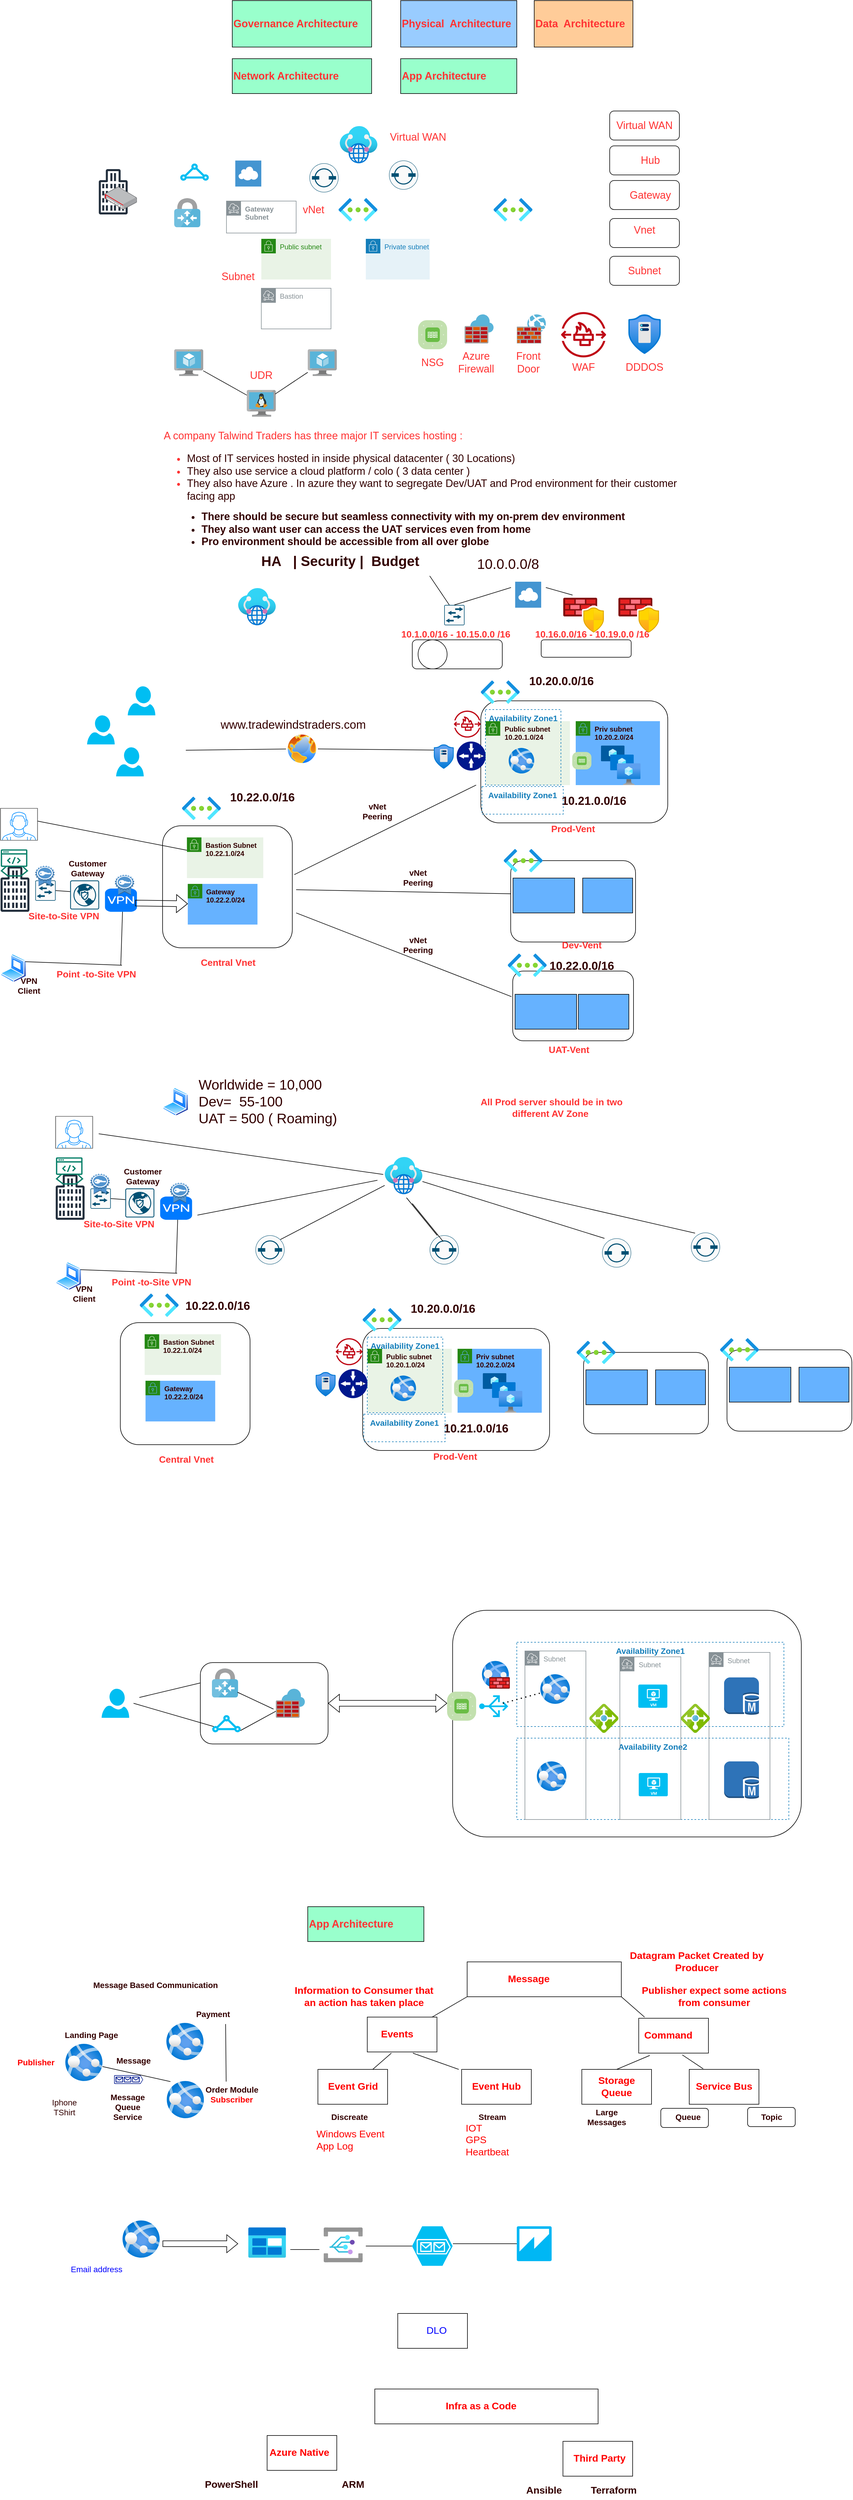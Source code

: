 <mxfile version="16.6.4" type="device"><diagram id="ps8ibtqdwfYaWmhP4ZAI" name="Page-1"><mxGraphModel dx="2271" dy="820" grid="1" gridSize="10" guides="1" tooltips="1" connect="1" arrows="1" fold="1" page="1" pageScale="1" pageWidth="850" pageHeight="1100" math="0" shadow="0"><root><mxCell id="0"/><mxCell id="1" parent="0"/><mxCell id="Gv4ZMv1e84wi5P9C0IyS-59" value="" style="rounded=1;whiteSpace=wrap;html=1;fontSize=24;fontColor=#330000;strokeColor=default;fillColor=none;" vertex="1" parent="1"><mxGeometry x="458" y="1225" width="322" height="210" as="geometry"/></mxCell><mxCell id="Gv4ZMv1e84wi5P9C0IyS-1" value="&lt;b&gt;&lt;font color=&quot;#ff3333&quot; style=&quot;font-size: 18px&quot;&gt;Governance Architecture&amp;nbsp;&lt;/font&gt;&lt;/b&gt;" style="text;html=1;strokeColor=default;fillColor=#99FFCC;align=left;verticalAlign=middle;whiteSpace=wrap;rounded=0;" vertex="1" parent="1"><mxGeometry x="30" y="20" width="240" height="80" as="geometry"/></mxCell><mxCell id="Gv4ZMv1e84wi5P9C0IyS-2" value="&lt;b&gt;&lt;font color=&quot;#ff3333&quot; style=&quot;font-size: 18px&quot;&gt;Physical&amp;nbsp; Architecture&amp;nbsp;&lt;/font&gt;&lt;/b&gt;" style="text;html=1;strokeColor=default;fillColor=#99CCFF;align=left;verticalAlign=middle;whiteSpace=wrap;rounded=0;" vertex="1" parent="1"><mxGeometry x="320" y="20" width="200" height="80" as="geometry"/></mxCell><mxCell id="Gv4ZMv1e84wi5P9C0IyS-3" value="&lt;b&gt;&lt;font color=&quot;#ff3333&quot; style=&quot;font-size: 18px&quot;&gt;Data&amp;nbsp; Architecture&amp;nbsp;&lt;/font&gt;&lt;/b&gt;" style="text;html=1;strokeColor=default;fillColor=#FFCC99;align=left;verticalAlign=middle;whiteSpace=wrap;rounded=0;" vertex="1" parent="1"><mxGeometry x="550" y="20" width="170" height="80" as="geometry"/></mxCell><mxCell id="Gv4ZMv1e84wi5P9C0IyS-4" value="&lt;b&gt;&lt;font color=&quot;#ff3333&quot; style=&quot;font-size: 18px&quot;&gt;Network Architecture&amp;nbsp;&lt;/font&gt;&lt;/b&gt;" style="text;html=1;strokeColor=default;fillColor=#99FFCC;align=left;verticalAlign=middle;whiteSpace=wrap;rounded=0;" vertex="1" parent="1"><mxGeometry x="30" y="120" width="240" height="60" as="geometry"/></mxCell><mxCell id="Gv4ZMv1e84wi5P9C0IyS-5" value="" style="aspect=fixed;html=1;points=[];align=center;image;fontSize=12;image=img/lib/azure2/networking/Virtual_Networks.svg;fontColor=#FF3333;strokeColor=default;fillColor=#FFCC99;" vertex="1" parent="1"><mxGeometry x="213" y="360" width="67" height="40" as="geometry"/></mxCell><mxCell id="Gv4ZMv1e84wi5P9C0IyS-6" value="" style="aspect=fixed;html=1;points=[];align=center;image;fontSize=12;image=img/lib/azure2/networking/Virtual_Networks.svg;fontColor=#FF3333;strokeColor=default;fillColor=#FFCC99;" vertex="1" parent="1"><mxGeometry x="480" y="360" width="67" height="40" as="geometry"/></mxCell><mxCell id="Gv4ZMv1e84wi5P9C0IyS-7" value="Public subnet" style="points=[[0,0],[0.25,0],[0.5,0],[0.75,0],[1,0],[1,0.25],[1,0.5],[1,0.75],[1,1],[0.75,1],[0.5,1],[0.25,1],[0,1],[0,0.75],[0,0.5],[0,0.25]];outlineConnect=0;gradientColor=none;html=1;whiteSpace=wrap;fontSize=12;fontStyle=0;container=1;pointerEvents=0;collapsible=0;recursiveResize=0;shape=mxgraph.aws4.group;grIcon=mxgraph.aws4.group_security_group;grStroke=0;strokeColor=#248814;fillColor=#E9F3E6;verticalAlign=top;align=left;spacingLeft=30;fontColor=#248814;dashed=0;" vertex="1" parent="1"><mxGeometry x="80" y="430" width="120" height="70" as="geometry"/></mxCell><mxCell id="Gv4ZMv1e84wi5P9C0IyS-8" value="Private subnet" style="points=[[0,0],[0.25,0],[0.5,0],[0.75,0],[1,0],[1,0.25],[1,0.5],[1,0.75],[1,1],[0.75,1],[0.5,1],[0.25,1],[0,1],[0,0.75],[0,0.5],[0,0.25]];outlineConnect=0;gradientColor=none;html=1;whiteSpace=wrap;fontSize=12;fontStyle=0;container=1;pointerEvents=0;collapsible=0;recursiveResize=0;shape=mxgraph.aws4.group;grIcon=mxgraph.aws4.group_security_group;grStroke=0;strokeColor=#147EBA;fillColor=#E6F2F8;verticalAlign=top;align=left;spacingLeft=30;fontColor=#147EBA;dashed=0;" vertex="1" parent="1"><mxGeometry x="260" y="430" width="110" height="70" as="geometry"/></mxCell><mxCell id="Gv4ZMv1e84wi5P9C0IyS-9" value="vNet" style="text;html=1;strokeColor=none;fillColor=none;align=center;verticalAlign=middle;whiteSpace=wrap;rounded=0;fontSize=18;fontColor=#FF3333;" vertex="1" parent="1"><mxGeometry x="140" y="365" width="60" height="30" as="geometry"/></mxCell><mxCell id="Gv4ZMv1e84wi5P9C0IyS-10" value="Subnet" style="text;html=1;strokeColor=none;fillColor=none;align=center;verticalAlign=middle;whiteSpace=wrap;rounded=0;fontSize=18;fontColor=#FF3333;" vertex="1" parent="1"><mxGeometry x="10" y="480" width="60" height="30" as="geometry"/></mxCell><mxCell id="Gv4ZMv1e84wi5P9C0IyS-11" value="Bastion" style="sketch=0;outlineConnect=0;gradientColor=none;html=1;whiteSpace=wrap;fontSize=12;fontStyle=0;shape=mxgraph.aws4.group;grIcon=mxgraph.aws4.group_subnet;strokeColor=#879196;fillColor=none;verticalAlign=top;align=left;spacingLeft=30;fontColor=#879196;dashed=0;" vertex="1" parent="1"><mxGeometry x="80" y="515" width="120" height="70" as="geometry"/></mxCell><mxCell id="Gv4ZMv1e84wi5P9C0IyS-12" value="" style="sketch=0;outlineConnect=0;fontColor=#232F3E;gradientColor=none;fillColor=#232F3D;strokeColor=none;dashed=0;verticalLabelPosition=bottom;verticalAlign=top;align=center;html=1;fontSize=12;fontStyle=0;aspect=fixed;pointerEvents=1;shape=mxgraph.aws4.office_building;" vertex="1" parent="1"><mxGeometry x="-200" y="310" width="50" height="78" as="geometry"/></mxCell><mxCell id="Gv4ZMv1e84wi5P9C0IyS-13" value="&lt;b&gt;Gateway Subnet&lt;/b&gt;" style="sketch=0;outlineConnect=0;gradientColor=none;html=1;whiteSpace=wrap;fontSize=12;fontStyle=0;shape=mxgraph.aws4.group;grIcon=mxgraph.aws4.group_subnet;strokeColor=#879196;fillColor=none;verticalAlign=top;align=left;spacingLeft=30;fontColor=#879196;dashed=0;" vertex="1" parent="1"><mxGeometry x="20" y="365" width="120" height="55" as="geometry"/></mxCell><mxCell id="Gv4ZMv1e84wi5P9C0IyS-14" value="" style="sketch=0;aspect=fixed;html=1;points=[];align=center;image;fontSize=12;image=img/lib/mscae/VPN_Gateway.svg;fontColor=#FF3333;strokeColor=default;fillColor=#FFCC99;" vertex="1" parent="1"><mxGeometry x="-70" y="360" width="45" height="50" as="geometry"/></mxCell><mxCell id="Gv4ZMv1e84wi5P9C0IyS-15" value="" style="points=[];aspect=fixed;html=1;align=center;shadow=0;dashed=0;image;image=img/lib/allied_telesis/security/Router_VPN.svg;fontSize=18;fontColor=#FF3333;strokeColor=default;fillColor=#FFCC99;" vertex="1" parent="1"><mxGeometry x="-190" y="340" width="55.8" height="39.6" as="geometry"/></mxCell><mxCell id="Gv4ZMv1e84wi5P9C0IyS-16" value="" style="verticalLabelPosition=bottom;html=1;verticalAlign=top;align=center;strokeColor=none;fillColor=#00BEF2;shape=mxgraph.azure.express_route;pointerEvents=1;fontSize=18;fontColor=#FF3333;" vertex="1" parent="1"><mxGeometry x="-60" y="300" width="50" height="30" as="geometry"/></mxCell><mxCell id="Gv4ZMv1e84wi5P9C0IyS-17" value="" style="sketch=0;aspect=fixed;html=1;points=[];align=center;image;fontSize=12;image=img/lib/mscae/Virtual_Machine.svg;fontColor=#FF3333;strokeColor=default;fillColor=#FFCC99;" vertex="1" parent="1"><mxGeometry x="-70" y="620" width="50" height="46" as="geometry"/></mxCell><mxCell id="Gv4ZMv1e84wi5P9C0IyS-18" value="" style="sketch=0;aspect=fixed;html=1;points=[];align=center;image;fontSize=12;image=img/lib/mscae/Virtual_Machine.svg;fontColor=#FF3333;strokeColor=default;fillColor=#FFCC99;" vertex="1" parent="1"><mxGeometry x="160" y="620" width="50" height="46" as="geometry"/></mxCell><mxCell id="Gv4ZMv1e84wi5P9C0IyS-21" value="" style="sketch=0;aspect=fixed;html=1;points=[];align=center;image;fontSize=12;image=img/lib/mscae/VM_Linux.svg;fontColor=#FF3333;strokeColor=default;fillColor=#FFCC99;" vertex="1" parent="1"><mxGeometry x="55" y="690" width="50" height="46" as="geometry"/></mxCell><mxCell id="Gv4ZMv1e84wi5P9C0IyS-22" value="" style="endArrow=none;html=1;rounded=0;fontSize=18;fontColor=#FF3333;" edge="1" parent="1" source="Gv4ZMv1e84wi5P9C0IyS-17" target="Gv4ZMv1e84wi5P9C0IyS-21"><mxGeometry width="50" height="50" relative="1" as="geometry"><mxPoint x="400" y="440" as="sourcePoint"/><mxPoint x="450" y="390" as="targetPoint"/></mxGeometry></mxCell><mxCell id="Gv4ZMv1e84wi5P9C0IyS-23" value="" style="endArrow=none;html=1;rounded=0;fontSize=18;fontColor=#FF3333;entryX=0.98;entryY=0.152;entryDx=0;entryDy=0;entryPerimeter=0;" edge="1" parent="1" source="Gv4ZMv1e84wi5P9C0IyS-18" target="Gv4ZMv1e84wi5P9C0IyS-21"><mxGeometry width="50" height="50" relative="1" as="geometry"><mxPoint x="-10" y="667" as="sourcePoint"/><mxPoint x="65" y="709" as="targetPoint"/></mxGeometry></mxCell><mxCell id="Gv4ZMv1e84wi5P9C0IyS-24" value="UDR" style="text;html=1;strokeColor=none;fillColor=none;align=center;verticalAlign=middle;whiteSpace=wrap;rounded=0;fontSize=18;fontColor=#FF3333;" vertex="1" parent="1"><mxGeometry x="50" y="650" width="60" height="30" as="geometry"/></mxCell><mxCell id="Gv4ZMv1e84wi5P9C0IyS-25" value="" style="pointerEvents=1;shadow=0;dashed=0;html=1;strokeColor=none;fillColor=#4495D1;labelPosition=center;verticalLabelPosition=bottom;verticalAlign=top;align=center;outlineConnect=0;shape=mxgraph.veeam.2d.wan_accelerator;fontSize=18;fontColor=#FF3333;" vertex="1" parent="1"><mxGeometry x="35.2" y="295.2" width="44.8" height="44.8" as="geometry"/></mxCell><mxCell id="Gv4ZMv1e84wi5P9C0IyS-26" value="" style="aspect=fixed;html=1;points=[];align=center;image;fontSize=12;image=img/lib/azure2/networking/Virtual_WANs.svg;fontColor=#FF3333;strokeColor=default;fillColor=#FFCC99;" vertex="1" parent="1"><mxGeometry x="215" y="236" width="65" height="64" as="geometry"/></mxCell><mxCell id="Gv4ZMv1e84wi5P9C0IyS-27" value="" style="sketch=0;points=[[0.5,0,0],[1,0.5,0],[0.5,1,0],[0,0.5,0],[0.145,0.145,0],[0.856,0.145,0],[0.855,0.856,0],[0.145,0.855,0]];verticalLabelPosition=bottom;html=1;verticalAlign=top;aspect=fixed;align=center;pointerEvents=1;shape=mxgraph.cisco19.rect;prIcon=vbond;fillColor=#FAFAFA;strokeColor=#005073;fontSize=18;fontColor=#FF3333;" vertex="1" parent="1"><mxGeometry x="163" y="300" width="50" height="50" as="geometry"/></mxCell><mxCell id="Gv4ZMv1e84wi5P9C0IyS-28" value="" style="sketch=0;points=[[0.5,0,0],[1,0.5,0],[0.5,1,0],[0,0.5,0],[0.145,0.145,0],[0.856,0.145,0],[0.855,0.856,0],[0.145,0.855,0]];verticalLabelPosition=bottom;html=1;verticalAlign=top;aspect=fixed;align=center;pointerEvents=1;shape=mxgraph.cisco19.rect;prIcon=vbond;fillColor=#FAFAFA;strokeColor=#005073;fontSize=18;fontColor=#FF3333;" vertex="1" parent="1"><mxGeometry x="300" y="295.2" width="50" height="50" as="geometry"/></mxCell><mxCell id="Gv4ZMv1e84wi5P9C0IyS-29" value="Virtual WAN" style="text;html=1;strokeColor=none;fillColor=none;align=center;verticalAlign=middle;whiteSpace=wrap;rounded=0;fontSize=18;fontColor=#FF3333;" vertex="1" parent="1"><mxGeometry x="280" y="240" width="140" height="30" as="geometry"/></mxCell><mxCell id="Gv4ZMv1e84wi5P9C0IyS-30" value="Gateway" style="text;html=1;strokeColor=none;fillColor=none;align=center;verticalAlign=middle;whiteSpace=wrap;rounded=0;fontSize=18;fontColor=#FF3333;" vertex="1" parent="1"><mxGeometry x="680" y="340" width="140" height="30" as="geometry"/></mxCell><mxCell id="Gv4ZMv1e84wi5P9C0IyS-31" value="" style="rounded=1;whiteSpace=wrap;html=1;fontSize=18;fontColor=#FF3333;strokeColor=default;fillColor=none;" vertex="1" parent="1"><mxGeometry x="680" y="210" width="120" height="50" as="geometry"/></mxCell><mxCell id="Gv4ZMv1e84wi5P9C0IyS-32" value="Virtual WAN" style="text;html=1;strokeColor=none;fillColor=none;align=center;verticalAlign=middle;whiteSpace=wrap;rounded=0;fontSize=18;fontColor=#FF3333;" vertex="1" parent="1"><mxGeometry x="670" y="220" width="140" height="30" as="geometry"/></mxCell><mxCell id="Gv4ZMv1e84wi5P9C0IyS-33" value="" style="rounded=1;whiteSpace=wrap;html=1;fontSize=18;fontColor=#FF3333;strokeColor=default;fillColor=none;" vertex="1" parent="1"><mxGeometry x="680" y="270" width="120" height="50" as="geometry"/></mxCell><mxCell id="Gv4ZMv1e84wi5P9C0IyS-34" value="Hub" style="text;html=1;strokeColor=none;fillColor=none;align=center;verticalAlign=middle;whiteSpace=wrap;rounded=0;fontSize=18;fontColor=#FF3333;" vertex="1" parent="1"><mxGeometry x="680" y="280" width="140" height="30" as="geometry"/></mxCell><mxCell id="Gv4ZMv1e84wi5P9C0IyS-35" value="" style="rounded=1;whiteSpace=wrap;html=1;fontSize=18;fontColor=#FF3333;strokeColor=default;fillColor=none;" vertex="1" parent="1"><mxGeometry x="680" y="329.6" width="120" height="50" as="geometry"/></mxCell><mxCell id="Gv4ZMv1e84wi5P9C0IyS-36" value="" style="rounded=1;whiteSpace=wrap;html=1;fontSize=18;fontColor=#FF3333;strokeColor=default;fillColor=none;" vertex="1" parent="1"><mxGeometry x="680" y="395" width="120" height="50" as="geometry"/></mxCell><mxCell id="Gv4ZMv1e84wi5P9C0IyS-37" value="Vnet" style="text;html=1;strokeColor=none;fillColor=none;align=center;verticalAlign=middle;whiteSpace=wrap;rounded=0;fontSize=18;fontColor=#FF3333;" vertex="1" parent="1"><mxGeometry x="670" y="400" width="140" height="30" as="geometry"/></mxCell><mxCell id="Gv4ZMv1e84wi5P9C0IyS-38" value="Subnet" style="rounded=1;whiteSpace=wrap;html=1;fontSize=18;fontColor=#FF3333;strokeColor=default;fillColor=none;" vertex="1" parent="1"><mxGeometry x="680" y="460" width="120" height="50" as="geometry"/></mxCell><mxCell id="Gv4ZMv1e84wi5P9C0IyS-39" value="" style="verticalLabelPosition=bottom;sketch=0;html=1;fillColor=#6ABD46;strokeColor=#ffffff;verticalAlign=top;align=center;points=[[0.085,0.085,0],[0.915,0.085,0],[0.915,0.915,0],[0.085,0.915,0],[0.25,0,0],[0.5,0,0],[0.75,0,0],[1,0.25,0],[1,0.5,0],[1,0.75,0],[0.75,1,0],[0.5,1,0],[0.25,1,0],[0,0.75,0],[0,0.5,0],[0,0.25,0]];pointerEvents=1;shape=mxgraph.cisco_safe.compositeIcon;bgIcon=mxgraph.cisco_safe.architecture.generic_appliance;resIcon=mxgraph.cisco_safe.architecture.firewall;fontSize=18;fontColor=#FF3333;" vertex="1" parent="1"><mxGeometry x="350" y="570" width="50" height="50" as="geometry"/></mxCell><mxCell id="Gv4ZMv1e84wi5P9C0IyS-40" value="" style="sketch=0;aspect=fixed;html=1;points=[];align=center;image;fontSize=12;image=img/lib/mscae/Azure_Firewall.svg;fontColor=#FF3333;strokeColor=default;fillColor=none;" vertex="1" parent="1"><mxGeometry x="430" y="560" width="50" height="50" as="geometry"/></mxCell><mxCell id="Gv4ZMv1e84wi5P9C0IyS-41" value="" style="sketch=0;aspect=fixed;html=1;points=[];align=center;image;fontSize=12;image=img/lib/mscae/Web_App_Firewall.svg;fontColor=#FF3333;strokeColor=default;fillColor=none;" vertex="1" parent="1"><mxGeometry x="520" y="560" width="50" height="50" as="geometry"/></mxCell><mxCell id="Gv4ZMv1e84wi5P9C0IyS-42" value="" style="sketch=0;outlineConnect=0;fontColor=#232F3E;gradientColor=none;fillColor=#BF0816;strokeColor=none;dashed=0;verticalLabelPosition=bottom;verticalAlign=top;align=center;html=1;fontSize=12;fontStyle=0;aspect=fixed;pointerEvents=1;shape=mxgraph.aws4.network_firewall_endpoints;" vertex="1" parent="1"><mxGeometry x="596" y="556" width="78" height="78" as="geometry"/></mxCell><mxCell id="Gv4ZMv1e84wi5P9C0IyS-43" value="NSG" style="text;html=1;strokeColor=none;fillColor=none;align=center;verticalAlign=middle;whiteSpace=wrap;rounded=0;fontSize=18;fontColor=#FF3333;" vertex="1" parent="1"><mxGeometry x="345" y="628" width="60" height="30" as="geometry"/></mxCell><mxCell id="Gv4ZMv1e84wi5P9C0IyS-44" value="Azure Firewall" style="text;html=1;strokeColor=none;fillColor=none;align=center;verticalAlign=middle;whiteSpace=wrap;rounded=0;fontSize=18;fontColor=#FF3333;" vertex="1" parent="1"><mxGeometry x="420" y="628" width="60" height="30" as="geometry"/></mxCell><mxCell id="Gv4ZMv1e84wi5P9C0IyS-45" value="Front Door" style="text;html=1;strokeColor=none;fillColor=none;align=center;verticalAlign=middle;whiteSpace=wrap;rounded=0;fontSize=18;fontColor=#FF3333;" vertex="1" parent="1"><mxGeometry x="510" y="628" width="60" height="30" as="geometry"/></mxCell><mxCell id="Gv4ZMv1e84wi5P9C0IyS-46" value="WAF" style="text;html=1;strokeColor=none;fillColor=none;align=center;verticalAlign=middle;whiteSpace=wrap;rounded=0;fontSize=18;fontColor=#FF3333;" vertex="1" parent="1"><mxGeometry x="605" y="636" width="60" height="30" as="geometry"/></mxCell><mxCell id="Gv4ZMv1e84wi5P9C0IyS-47" value="" style="aspect=fixed;html=1;points=[];align=center;image;fontSize=12;image=img/lib/azure2/networking/DDoS_Protection_Plans.svg;fontColor=#FF3333;strokeColor=default;fillColor=none;" vertex="1" parent="1"><mxGeometry x="712" y="560" width="56.0" height="68" as="geometry"/></mxCell><mxCell id="Gv4ZMv1e84wi5P9C0IyS-48" value="DDDOS" style="text;html=1;strokeColor=none;fillColor=none;align=center;verticalAlign=middle;whiteSpace=wrap;rounded=0;fontSize=18;fontColor=#FF3333;" vertex="1" parent="1"><mxGeometry x="710" y="636" width="60" height="30" as="geometry"/></mxCell><mxCell id="Gv4ZMv1e84wi5P9C0IyS-49" value="A company Talwind Traders has three major IT services hosting :&lt;br&gt;&lt;ul&gt;&lt;li&gt;&lt;font color=&quot;#330000&quot;&gt;Most of IT services hosted in inside physical datacenter ( 30 Locations)&lt;/font&gt;&lt;/li&gt;&lt;li&gt;&lt;font color=&quot;#330000&quot;&gt;They also use service a cloud platform / colo ( 3 data center )&lt;/font&gt;&lt;/li&gt;&lt;li&gt;&lt;font color=&quot;#330000&quot;&gt;They also have Azure . In azure they want to segregate Dev/UAT and Prod environment for their customer facing app&amp;nbsp;&lt;/font&gt;&lt;/li&gt;&lt;/ul&gt;" style="text;html=1;strokeColor=none;fillColor=none;align=left;verticalAlign=middle;whiteSpace=wrap;rounded=0;fontSize=18;fontColor=#FF3333;" vertex="1" parent="1"><mxGeometry x="-90" y="780" width="910" height="100" as="geometry"/></mxCell><mxCell id="Gv4ZMv1e84wi5P9C0IyS-50" value="&lt;ul&gt;&lt;li&gt;&lt;b&gt;There should be secure but seamless connectivity with my on-prem dev environment&amp;nbsp;&lt;/b&gt;&lt;/li&gt;&lt;li&gt;&lt;b&gt;They also want user can access the UAT services even from home&amp;nbsp;&lt;/b&gt;&lt;/li&gt;&lt;li&gt;&lt;b&gt;Pro environment&amp;nbsp;should&amp;nbsp;be accessible&amp;nbsp;from all over globe&amp;nbsp;&lt;/b&gt;&lt;/li&gt;&lt;/ul&gt;" style="text;html=1;strokeColor=none;fillColor=none;align=left;verticalAlign=middle;whiteSpace=wrap;rounded=0;fontSize=18;fontColor=#330000;" vertex="1" parent="1"><mxGeometry x="-65" y="910" width="845" height="40" as="geometry"/></mxCell><mxCell id="Gv4ZMv1e84wi5P9C0IyS-51" value="HA&amp;nbsp; &amp;nbsp;| Security |&amp;nbsp; Budget" style="text;html=1;strokeColor=none;fillColor=none;align=left;verticalAlign=middle;whiteSpace=wrap;rounded=0;fontSize=24;fontColor=#330000;fontStyle=1" vertex="1" parent="1"><mxGeometry x="77.5" y="970" width="575" height="30" as="geometry"/></mxCell><mxCell id="Gv4ZMv1e84wi5P9C0IyS-52" value="" style="aspect=fixed;perimeter=ellipsePerimeter;html=1;align=center;shadow=0;dashed=0;spacingTop=3;image;image=img/lib/active_directory/laptop_client.svg;fontSize=24;fontColor=#330000;strokeColor=default;fillColor=none;" vertex="1" parent="1"><mxGeometry x="-90" y="1890" width="45" height="50" as="geometry"/></mxCell><mxCell id="Gv4ZMv1e84wi5P9C0IyS-53" value="Worldwide = 10,000&lt;br&gt;Dev=&amp;nbsp; 55-100&lt;br&gt;UAT = 500 ( Roaming)&amp;nbsp;" style="text;html=1;strokeColor=none;fillColor=none;align=left;verticalAlign=middle;whiteSpace=wrap;rounded=0;fontSize=24;fontColor=#330000;" vertex="1" parent="1"><mxGeometry x="-29.8" y="1900" width="274.8" height="30" as="geometry"/></mxCell><mxCell id="Gv4ZMv1e84wi5P9C0IyS-54" value="" style="rounded=1;whiteSpace=wrap;html=1;fontSize=24;fontColor=#330000;strokeColor=default;fillColor=none;" vertex="1" parent="1"><mxGeometry x="340" y="1120" width="155" height="50" as="geometry"/></mxCell><mxCell id="Gv4ZMv1e84wi5P9C0IyS-55" value="" style="rounded=1;whiteSpace=wrap;html=1;fontSize=24;fontColor=#330000;strokeColor=default;fillColor=none;" vertex="1" parent="1"><mxGeometry x="562" y="1120" width="155" height="30" as="geometry"/></mxCell><mxCell id="Gv4ZMv1e84wi5P9C0IyS-56" value="10.0.0.0/8" style="text;html=1;strokeColor=none;fillColor=none;align=center;verticalAlign=middle;whiteSpace=wrap;rounded=0;fontSize=24;fontColor=#330000;" vertex="1" parent="1"><mxGeometry x="390" y="980" width="230" height="20" as="geometry"/></mxCell><mxCell id="Gv4ZMv1e84wi5P9C0IyS-57" value="10.1.0.0/16 - 10.15.0.0 /16" style="text;html=1;strokeColor=none;fillColor=none;align=center;verticalAlign=middle;whiteSpace=wrap;rounded=0;fontSize=16;fontColor=#FF3333;fontStyle=1" vertex="1" parent="1"><mxGeometry x="300" y="1100" width="230" height="20" as="geometry"/></mxCell><mxCell id="Gv4ZMv1e84wi5P9C0IyS-58" value="10.16.0.0/16 - 10.19.0.0 /16" style="text;html=1;strokeColor=none;fillColor=none;align=center;verticalAlign=middle;whiteSpace=wrap;rounded=0;fontSize=16;fontColor=#FF3333;fontStyle=1" vertex="1" parent="1"><mxGeometry x="535" y="1100" width="230" height="20" as="geometry"/></mxCell><mxCell id="Gv4ZMv1e84wi5P9C0IyS-60" value="All Prod server should be in two different AV Zone&amp;nbsp;" style="text;html=1;strokeColor=none;fillColor=none;align=center;verticalAlign=middle;whiteSpace=wrap;rounded=0;fontSize=16;fontColor=#FF3333;fontStyle=1" vertex="1" parent="1"><mxGeometry x="430" y="1910" width="300" height="30" as="geometry"/></mxCell><mxCell id="Gv4ZMv1e84wi5P9C0IyS-61" value="" style="pointerEvents=1;shadow=0;dashed=0;html=1;strokeColor=none;fillColor=#4495D1;labelPosition=center;verticalLabelPosition=bottom;verticalAlign=top;align=center;outlineConnect=0;shape=mxgraph.veeam.2d.wan_accelerator;fontSize=18;fontColor=#FF3333;" vertex="1" parent="1"><mxGeometry x="517.2" y="1020" width="44.8" height="44.8" as="geometry"/></mxCell><mxCell id="Gv4ZMv1e84wi5P9C0IyS-62" value="" style="ellipse;whiteSpace=wrap;html=1;aspect=fixed;fontSize=16;fontColor=#FF3333;strokeColor=default;fillColor=none;" vertex="1" parent="1"><mxGeometry x="350" y="1120" width="50" height="50" as="geometry"/></mxCell><mxCell id="Gv4ZMv1e84wi5P9C0IyS-63" value="" style="endArrow=none;html=1;rounded=0;fontSize=16;fontColor=#FF3333;exitX=0.25;exitY=0;exitDx=0;exitDy=0;exitPerimeter=0;" edge="1" parent="1" source="Gv4ZMv1e84wi5P9C0IyS-64"><mxGeometry width="50" height="50" relative="1" as="geometry"><mxPoint x="400" y="1130" as="sourcePoint"/><mxPoint x="370" y="1010" as="targetPoint"/></mxGeometry></mxCell><mxCell id="Gv4ZMv1e84wi5P9C0IyS-64" value="" style="sketch=0;points=[[0.015,0.015,0],[0.985,0.015,0],[0.985,0.985,0],[0.015,0.985,0],[0.25,0,0],[0.5,0,0],[0.75,0,0],[1,0.25,0],[1,0.5,0],[1,0.75,0],[0.75,1,0],[0.5,1,0],[0.25,1,0],[0,0.75,0],[0,0.5,0],[0,0.25,0]];verticalLabelPosition=bottom;html=1;verticalAlign=top;aspect=fixed;align=center;pointerEvents=1;shape=mxgraph.cisco19.rect;prIcon=l2_switch;fillColor=#FAFAFA;strokeColor=#005073;fontSize=16;fontColor=#FF3333;" vertex="1" parent="1"><mxGeometry x="395" y="1060" width="35" height="35" as="geometry"/></mxCell><mxCell id="Gv4ZMv1e84wi5P9C0IyS-65" value="" style="endArrow=none;html=1;rounded=0;fontSize=16;fontColor=#FF3333;exitX=0.5;exitY=0;exitDx=0;exitDy=0;exitPerimeter=0;" edge="1" parent="1" source="Gv4ZMv1e84wi5P9C0IyS-64"><mxGeometry width="50" height="50" relative="1" as="geometry"><mxPoint x="413.75" y="1070" as="sourcePoint"/><mxPoint x="510" y="1030" as="targetPoint"/></mxGeometry></mxCell><mxCell id="Gv4ZMv1e84wi5P9C0IyS-66" value="" style="aspect=fixed;html=1;points=[];align=center;image;fontSize=12;image=img/lib/azure2/networking/Azure_Firewall_Manager.svg;fontColor=#FF3333;strokeColor=default;fillColor=none;" vertex="1" parent="1"><mxGeometry x="600" y="1047.5" width="70" height="60" as="geometry"/></mxCell><mxCell id="Gv4ZMv1e84wi5P9C0IyS-67" value="" style="aspect=fixed;html=1;points=[];align=center;image;fontSize=12;image=img/lib/azure2/networking/Azure_Firewall_Manager.svg;fontColor=#FF3333;strokeColor=default;fillColor=none;" vertex="1" parent="1"><mxGeometry x="695" y="1047.5" width="70" height="60" as="geometry"/></mxCell><mxCell id="Gv4ZMv1e84wi5P9C0IyS-68" value="" style="endArrow=none;html=1;rounded=0;fontSize=16;fontColor=#FF3333;exitX=0.229;exitY=-0.075;exitDx=0;exitDy=0;exitPerimeter=0;entryX=1.179;entryY=0.223;entryDx=0;entryDy=0;entryPerimeter=0;" edge="1" parent="1" source="Gv4ZMv1e84wi5P9C0IyS-66" target="Gv4ZMv1e84wi5P9C0IyS-61"><mxGeometry width="50" height="50" relative="1" as="geometry"><mxPoint x="422.5" y="1070" as="sourcePoint"/><mxPoint x="580" y="1030" as="targetPoint"/></mxGeometry></mxCell><mxCell id="Gv4ZMv1e84wi5P9C0IyS-69" value="" style="aspect=fixed;html=1;points=[];align=center;image;fontSize=12;image=img/lib/azure2/networking/Virtual_WANs.svg;fontColor=#FF3333;strokeColor=default;fillColor=#FFCC99;" vertex="1" parent="1"><mxGeometry x="40" y="1031" width="65" height="64" as="geometry"/></mxCell><mxCell id="Gv4ZMv1e84wi5P9C0IyS-70" value="" style="rounded=1;whiteSpace=wrap;html=1;fontSize=24;fontColor=#330000;strokeColor=default;fillColor=none;" vertex="1" parent="1"><mxGeometry x="509.5" y="1500" width="215" height="140" as="geometry"/></mxCell><mxCell id="Gv4ZMv1e84wi5P9C0IyS-71" value="" style="rounded=1;whiteSpace=wrap;html=1;fontSize=24;fontColor=#330000;strokeColor=default;fillColor=none;" vertex="1" parent="1"><mxGeometry x="513" y="1690" width="208" height="120" as="geometry"/></mxCell><mxCell id="Gv4ZMv1e84wi5P9C0IyS-72" value="" style="aspect=fixed;html=1;points=[];align=center;image;fontSize=12;image=img/lib/azure2/networking/Virtual_Networks.svg;fontColor=#FF3333;strokeColor=default;fillColor=#FFCC99;" vertex="1" parent="1"><mxGeometry x="458" y="1190" width="67" height="40" as="geometry"/></mxCell><mxCell id="Gv4ZMv1e84wi5P9C0IyS-73" value="" style="aspect=fixed;html=1;points=[];align=center;image;fontSize=12;image=img/lib/azure2/networking/Virtual_Networks.svg;fontColor=#FF3333;strokeColor=default;fillColor=#FFCC99;" vertex="1" parent="1"><mxGeometry x="497.5" y="1480" width="67" height="40" as="geometry"/></mxCell><mxCell id="Gv4ZMv1e84wi5P9C0IyS-74" value="" style="aspect=fixed;html=1;points=[];align=center;image;fontSize=12;image=img/lib/azure2/networking/Virtual_Networks.svg;fontColor=#FF3333;strokeColor=default;fillColor=#FFCC99;" vertex="1" parent="1"><mxGeometry x="504.5" y="1660" width="67" height="40" as="geometry"/></mxCell><mxCell id="Gv4ZMv1e84wi5P9C0IyS-75" value="Prod-Vent" style="text;html=1;strokeColor=none;fillColor=none;align=center;verticalAlign=middle;whiteSpace=wrap;rounded=0;fontSize=16;fontColor=#FF3333;fontStyle=1" vertex="1" parent="1"><mxGeometry x="547" y="1430" width="140" height="30" as="geometry"/></mxCell><mxCell id="Gv4ZMv1e84wi5P9C0IyS-76" value="Dev-Vent" style="text;html=1;strokeColor=none;fillColor=none;align=center;verticalAlign=middle;whiteSpace=wrap;rounded=0;fontSize=16;fontColor=#FF3333;fontStyle=1" vertex="1" parent="1"><mxGeometry x="562" y="1630" width="140" height="30" as="geometry"/></mxCell><mxCell id="Gv4ZMv1e84wi5P9C0IyS-77" value="UAT-Vent" style="text;html=1;strokeColor=none;fillColor=none;align=center;verticalAlign=middle;whiteSpace=wrap;rounded=0;fontSize=16;fontColor=#FF3333;fontStyle=1" vertex="1" parent="1"><mxGeometry x="540" y="1810" width="140" height="30" as="geometry"/></mxCell><mxCell id="Gv4ZMv1e84wi5P9C0IyS-78" value="10.20.0.0/16" style="text;html=1;strokeColor=none;fillColor=none;align=center;verticalAlign=middle;whiteSpace=wrap;rounded=0;fontSize=20;fontColor=#330000;fontStyle=1" vertex="1" parent="1"><mxGeometry x="481.5" y="1180" width="230" height="20" as="geometry"/></mxCell><mxCell id="Gv4ZMv1e84wi5P9C0IyS-79" value="10.21.0.0/16" style="text;html=1;strokeColor=none;fillColor=none;align=center;verticalAlign=middle;whiteSpace=wrap;rounded=0;fontSize=20;fontColor=#330000;fontStyle=1" vertex="1" parent="1"><mxGeometry x="538" y="1386.25" width="230" height="20" as="geometry"/></mxCell><mxCell id="Gv4ZMv1e84wi5P9C0IyS-80" value="10.22.0.0/16" style="text;html=1;strokeColor=none;fillColor=none;align=center;verticalAlign=middle;whiteSpace=wrap;rounded=0;fontSize=20;fontColor=#330000;fontStyle=1" vertex="1" parent="1"><mxGeometry x="517" y="1670" width="230" height="20" as="geometry"/></mxCell><mxCell id="Gv4ZMv1e84wi5P9C0IyS-81" value="&lt;b&gt;&lt;font color=&quot;#330000&quot;&gt;Public subnet&lt;br&gt;10.20.1.0/24&lt;/font&gt;&lt;br&gt;&lt;/b&gt;" style="points=[[0,0],[0.25,0],[0.5,0],[0.75,0],[1,0],[1,0.25],[1,0.5],[1,0.75],[1,1],[0.75,1],[0.5,1],[0.25,1],[0,1],[0,0.75],[0,0.5],[0,0.25]];outlineConnect=0;gradientColor=none;html=1;whiteSpace=wrap;fontSize=12;fontStyle=0;container=1;pointerEvents=0;collapsible=0;recursiveResize=0;shape=mxgraph.aws4.group;grIcon=mxgraph.aws4.group_security_group;grStroke=0;strokeColor=#248814;fillColor=#E9F3E6;verticalAlign=top;align=left;spacingLeft=30;fontColor=#248814;dashed=0;" vertex="1" parent="1"><mxGeometry x="466.5" y="1260" width="145" height="110" as="geometry"/></mxCell><mxCell id="Gv4ZMv1e84wi5P9C0IyS-99" value="" style="aspect=fixed;html=1;points=[];align=center;image;fontSize=12;image=img/lib/azure2/containers/App_Services.svg;fontColor=#330000;strokeColor=default;fillColor=#66B2FF;" vertex="1" parent="Gv4ZMv1e84wi5P9C0IyS-81"><mxGeometry x="39.5" y="46" width="44" height="44" as="geometry"/></mxCell><mxCell id="Gv4ZMv1e84wi5P9C0IyS-82" value="&lt;b&gt;&lt;font&gt;Priv subnet&lt;br&gt;10.20.2.0/24&lt;/font&gt;&lt;br&gt;&lt;/b&gt;" style="points=[[0,0],[0.25,0],[0.5,0],[0.75,0],[1,0],[1,0.25],[1,0.5],[1,0.75],[1,1],[0.75,1],[0.5,1],[0.25,1],[0,1],[0,0.75],[0,0.5],[0,0.25]];outlineConnect=0;gradientColor=none;html=1;whiteSpace=wrap;fontSize=12;fontStyle=0;container=1;pointerEvents=0;collapsible=0;recursiveResize=0;shape=mxgraph.aws4.group;grIcon=mxgraph.aws4.group_security_group;grStroke=0;strokeColor=#248814;fillColor=#66B2FF;verticalAlign=top;align=left;spacingLeft=30;fontColor=#330000;dashed=0;" vertex="1" parent="1"><mxGeometry x="621.5" y="1260" width="145" height="110" as="geometry"/></mxCell><mxCell id="Gv4ZMv1e84wi5P9C0IyS-139" value="" style="verticalLabelPosition=bottom;sketch=0;html=1;fillColor=#6ABD46;strokeColor=#ffffff;verticalAlign=top;align=center;points=[[0.085,0.085,0],[0.915,0.085,0],[0.915,0.915,0],[0.085,0.915,0],[0.25,0,0],[0.5,0,0],[0.75,0,0],[1,0.25,0],[1,0.5,0],[1,0.75,0],[0.75,1,0],[0.5,1,0],[0.25,1,0],[0,0.75,0],[0,0.5,0],[0,0.25,0]];pointerEvents=1;shape=mxgraph.cisco_safe.compositeIcon;bgIcon=mxgraph.cisco_safe.architecture.generic_appliance;resIcon=mxgraph.cisco_safe.architecture.firewall;fontSize=18;fontColor=#FF3333;" vertex="1" parent="Gv4ZMv1e84wi5P9C0IyS-82"><mxGeometry x="-6" y="53" width="33" height="30" as="geometry"/></mxCell><mxCell id="Gv4ZMv1e84wi5P9C0IyS-85" value="" style="rounded=0;whiteSpace=wrap;html=1;fontSize=20;fontColor=#330000;strokeColor=default;fillColor=#66B2FF;" vertex="1" parent="1"><mxGeometry x="513.5" y="1530" width="106" height="60" as="geometry"/></mxCell><mxCell id="Gv4ZMv1e84wi5P9C0IyS-86" value="" style="rounded=0;whiteSpace=wrap;html=1;fontSize=20;fontColor=#330000;strokeColor=default;fillColor=#66B2FF;" vertex="1" parent="1"><mxGeometry x="633.5" y="1530" width="86" height="60" as="geometry"/></mxCell><mxCell id="Gv4ZMv1e84wi5P9C0IyS-87" value="" style="rounded=0;whiteSpace=wrap;html=1;fontSize=20;fontColor=#330000;strokeColor=default;fillColor=#66B2FF;" vertex="1" parent="1"><mxGeometry x="517" y="1730" width="106" height="60" as="geometry"/></mxCell><mxCell id="Gv4ZMv1e84wi5P9C0IyS-88" value="" style="rounded=0;whiteSpace=wrap;html=1;fontSize=20;fontColor=#330000;strokeColor=default;fillColor=#66B2FF;" vertex="1" parent="1"><mxGeometry x="626" y="1730" width="87" height="60" as="geometry"/></mxCell><mxCell id="Gv4ZMv1e84wi5P9C0IyS-89" value="" style="rounded=1;whiteSpace=wrap;html=1;fontSize=24;fontColor=#330000;strokeColor=default;fillColor=none;" vertex="1" parent="1"><mxGeometry x="-90" y="1440" width="223.4" height="210" as="geometry"/></mxCell><mxCell id="Gv4ZMv1e84wi5P9C0IyS-90" value="" style="aspect=fixed;html=1;points=[];align=center;image;fontSize=12;image=img/lib/azure2/networking/Virtual_Networks.svg;fontColor=#FF3333;strokeColor=default;fillColor=#FFCC99;" vertex="1" parent="1"><mxGeometry x="-56.6" y="1390" width="67" height="40" as="geometry"/></mxCell><mxCell id="Gv4ZMv1e84wi5P9C0IyS-91" value="Central Vnet" style="text;html=1;strokeColor=none;fillColor=none;align=center;verticalAlign=middle;whiteSpace=wrap;rounded=0;fontSize=16;fontColor=#FF3333;fontStyle=1" vertex="1" parent="1"><mxGeometry x="-46.6" y="1660" width="140" height="30" as="geometry"/></mxCell><mxCell id="Gv4ZMv1e84wi5P9C0IyS-92" value="10.22.0.0/16" style="text;html=1;strokeColor=none;fillColor=none;align=center;verticalAlign=middle;whiteSpace=wrap;rounded=0;fontSize=20;fontColor=#330000;fontStyle=1" vertex="1" parent="1"><mxGeometry x="-33.1" y="1380" width="230" height="20" as="geometry"/></mxCell><mxCell id="Gv4ZMv1e84wi5P9C0IyS-93" value="&lt;b&gt;&lt;font color=&quot;#330000&quot;&gt;Bastion Subnet&lt;br&gt;10.22.1.0/24&lt;/font&gt;&lt;br&gt;&lt;/b&gt;" style="points=[[0,0],[0.25,0],[0.5,0],[0.75,0],[1,0],[1,0.25],[1,0.5],[1,0.75],[1,1],[0.75,1],[0.5,1],[0.25,1],[0,1],[0,0.75],[0,0.5],[0,0.25]];outlineConnect=0;gradientColor=none;html=1;whiteSpace=wrap;fontSize=12;fontStyle=0;container=1;pointerEvents=0;collapsible=0;recursiveResize=0;shape=mxgraph.aws4.group;grIcon=mxgraph.aws4.group_security_group;grStroke=0;strokeColor=#248814;fillColor=#E9F3E6;verticalAlign=top;align=left;spacingLeft=30;fontColor=#248814;dashed=0;" vertex="1" parent="1"><mxGeometry x="-48.1" y="1460" width="131.5" height="70" as="geometry"/></mxCell><mxCell id="Gv4ZMv1e84wi5P9C0IyS-94" value="&lt;b&gt;&lt;font&gt;Gateway&lt;br&gt;10.22.2.0/24&lt;/font&gt;&lt;br&gt;&lt;/b&gt;" style="points=[[0,0],[0.25,0],[0.5,0],[0.75,0],[1,0],[1,0.25],[1,0.5],[1,0.75],[1,1],[0.75,1],[0.5,1],[0.25,1],[0,1],[0,0.75],[0,0.5],[0,0.25]];outlineConnect=0;gradientColor=none;html=1;whiteSpace=wrap;fontSize=12;fontStyle=0;container=1;pointerEvents=0;collapsible=0;recursiveResize=0;shape=mxgraph.aws4.group;grIcon=mxgraph.aws4.group_security_group;grStroke=0;strokeColor=#248814;fillColor=#66B2FF;verticalAlign=top;align=left;spacingLeft=30;fontColor=#330000;dashed=0;" vertex="1" parent="1"><mxGeometry x="-46.6" y="1540" width="120" height="70" as="geometry"/></mxCell><mxCell id="Gv4ZMv1e84wi5P9C0IyS-96" value="" style="verticalLabelPosition=bottom;html=1;verticalAlign=top;align=center;strokeColor=none;fillColor=#00BEF2;shape=mxgraph.azure.user;fontSize=20;fontColor=#330000;" vertex="1" parent="1"><mxGeometry x="-220" y="1250" width="47.5" height="50" as="geometry"/></mxCell><mxCell id="Gv4ZMv1e84wi5P9C0IyS-100" value="" style="sketch=0;aspect=fixed;pointerEvents=1;shadow=0;dashed=0;html=1;strokeColor=none;labelPosition=center;verticalLabelPosition=bottom;verticalAlign=top;align=center;fillColor=#00188D;shape=mxgraph.mscae.enterprise.gateway;fontSize=20;fontColor=#330000;" vertex="1" parent="1"><mxGeometry x="416.5" y="1295" width="50" height="50" as="geometry"/></mxCell><mxCell id="Gv4ZMv1e84wi5P9C0IyS-101" value="" style="verticalLabelPosition=bottom;html=1;verticalAlign=top;align=center;strokeColor=none;fillColor=#00BEF2;shape=mxgraph.azure.user;fontSize=20;fontColor=#330000;" vertex="1" parent="1"><mxGeometry x="-150" y="1200" width="47.5" height="50" as="geometry"/></mxCell><mxCell id="Gv4ZMv1e84wi5P9C0IyS-102" value="" style="verticalLabelPosition=bottom;html=1;verticalAlign=top;align=center;strokeColor=none;fillColor=#00BEF2;shape=mxgraph.azure.user;fontSize=20;fontColor=#330000;" vertex="1" parent="1"><mxGeometry x="-170" y="1305" width="47.5" height="50" as="geometry"/></mxCell><mxCell id="Gv4ZMv1e84wi5P9C0IyS-104" value="www.tradewindstraders.com" style="text;html=1;strokeColor=none;fillColor=none;align=center;verticalAlign=middle;whiteSpace=wrap;rounded=0;fontSize=20;fontColor=#330000;" vertex="1" parent="1"><mxGeometry x="105" y="1250" width="60" height="30" as="geometry"/></mxCell><mxCell id="Gv4ZMv1e84wi5P9C0IyS-105" value="" style="endArrow=none;html=1;rounded=0;fontSize=20;fontColor=#330000;startArrow=none;" edge="1" parent="1" source="Gv4ZMv1e84wi5P9C0IyS-106"><mxGeometry width="50" height="50" relative="1" as="geometry"><mxPoint x="-50" y="1310" as="sourcePoint"/><mxPoint x="410" y="1310" as="targetPoint"/></mxGeometry></mxCell><mxCell id="Gv4ZMv1e84wi5P9C0IyS-106" value="" style="aspect=fixed;perimeter=ellipsePerimeter;html=1;align=center;shadow=0;dashed=0;spacingTop=3;image;image=img/lib/active_directory/internet_globe.svg;fontSize=20;fontColor=#330000;strokeColor=default;fillColor=#66B2FF;" vertex="1" parent="1"><mxGeometry x="122.5" y="1280" width="55" height="55" as="geometry"/></mxCell><mxCell id="Gv4ZMv1e84wi5P9C0IyS-107" value="" style="endArrow=none;html=1;rounded=0;fontSize=20;fontColor=#330000;" edge="1" parent="1" target="Gv4ZMv1e84wi5P9C0IyS-106"><mxGeometry width="50" height="50" relative="1" as="geometry"><mxPoint x="-50" y="1310" as="sourcePoint"/><mxPoint x="410" y="1310" as="targetPoint"/></mxGeometry></mxCell><mxCell id="Gv4ZMv1e84wi5P9C0IyS-108" value="" style="sketch=0;outlineConnect=0;fontColor=#232F3E;gradientColor=none;fillColor=#232F3D;strokeColor=none;dashed=0;verticalLabelPosition=bottom;verticalAlign=top;align=center;html=1;fontSize=12;fontStyle=0;aspect=fixed;pointerEvents=1;shape=mxgraph.aws4.office_building;" vertex="1" parent="1"><mxGeometry x="-369.2" y="1510" width="50" height="78" as="geometry"/></mxCell><mxCell id="Gv4ZMv1e84wi5P9C0IyS-109" value="" style="sketch=0;outlineConnect=0;fontColor=#232F3E;gradientColor=none;fillColor=#067F68;strokeColor=none;dashed=0;verticalLabelPosition=bottom;verticalAlign=top;align=center;html=1;fontSize=12;fontStyle=0;aspect=fixed;shape=mxgraph.aws4.mainframe_modernization_developer;" vertex="1" parent="1"><mxGeometry x="-369.2" y="1480" width="48" height="48" as="geometry"/></mxCell><mxCell id="Gv4ZMv1e84wi5P9C0IyS-110" value="" style="sketch=0;points=[[0.015,0.015,0],[0.985,0.015,0],[0.985,0.985,0],[0.015,0.985,0],[0.25,0,0],[0.5,0,0],[0.75,0,0],[1,0.25,0],[1,0.5,0],[1,0.75,0],[0.75,1,0],[0.5,1,0],[0.25,1,0],[0,0.75,0],[0,0.5,0],[0,0.25,0]];verticalLabelPosition=bottom;html=1;verticalAlign=top;aspect=fixed;align=center;pointerEvents=1;shape=mxgraph.cisco19.rect;prIcon=l2_switch;fillColor=#FAFAFA;strokeColor=#005073;fontSize=16;fontColor=#FF3333;" vertex="1" parent="1"><mxGeometry x="-309.2" y="1534" width="35" height="35" as="geometry"/></mxCell><mxCell id="Gv4ZMv1e84wi5P9C0IyS-111" value="" style="html=1;strokeWidth=1;shadow=0;dashed=0;shape=mxgraph.ios7.misc.vpn;fillColor=#007AFF;strokeColor=none;buttonText=;strokeColor2=#222222;fontColor=#222222;fontSize=8;verticalLabelPosition=bottom;verticalAlign=top;align=center;sketch=0;" vertex="1" parent="1"><mxGeometry x="-189.2" y="1548" width="55" height="40" as="geometry"/></mxCell><mxCell id="Gv4ZMv1e84wi5P9C0IyS-112" value="" style="shape=flexArrow;endArrow=classic;html=1;rounded=0;fontSize=20;fontColor=#330000;exitX=0.945;exitY=0.625;exitDx=0;exitDy=0;exitPerimeter=0;" edge="1" parent="1" source="Gv4ZMv1e84wi5P9C0IyS-111" target="Gv4ZMv1e84wi5P9C0IyS-94"><mxGeometry width="50" height="50" relative="1" as="geometry"><mxPoint x="310" y="1530" as="sourcePoint"/><mxPoint x="360" y="1480" as="targetPoint"/></mxGeometry></mxCell><mxCell id="Gv4ZMv1e84wi5P9C0IyS-113" value="" style="endArrow=none;html=1;rounded=0;fontSize=20;fontColor=#330000;exitX=1;exitY=0.5;exitDx=0;exitDy=0;exitPerimeter=0;" edge="1" parent="1" source="Gv4ZMv1e84wi5P9C0IyS-110"><mxGeometry width="50" height="50" relative="1" as="geometry"><mxPoint x="300.8" y="1534" as="sourcePoint"/><mxPoint x="-239.2" y="1554" as="targetPoint"/></mxGeometry></mxCell><mxCell id="Gv4ZMv1e84wi5P9C0IyS-114" value="" style="sketch=0;points=[[0.015,0.015,0],[0.985,0.015,0],[0.985,0.985,0],[0.015,0.985,0],[0.25,0,0],[0.5,0,0],[0.75,0,0],[1,0.25,0],[1,0.5,0],[1,0.75,0],[0.75,1,0],[0.5,1,0],[0.25,1,0],[0,0.75,0],[0,0.5,0],[0,0.25,0]];verticalLabelPosition=bottom;html=1;verticalAlign=top;aspect=fixed;align=center;pointerEvents=1;shape=mxgraph.cisco19.rect;prIcon=virtual_private_network;fillColor=#FAFAFA;strokeColor=#005073;fontSize=20;fontColor=#330000;" vertex="1" parent="1"><mxGeometry x="-249.2" y="1534" width="50" height="50" as="geometry"/></mxCell><mxCell id="Gv4ZMv1e84wi5P9C0IyS-115" value="Customer Gateway" style="text;html=1;strokeColor=none;fillColor=none;align=center;verticalAlign=middle;whiteSpace=wrap;rounded=0;fontSize=14;fontColor=#330000;fontStyle=1" vertex="1" parent="1"><mxGeometry x="-249.2" y="1498" width="60" height="30" as="geometry"/></mxCell><mxCell id="Gv4ZMv1e84wi5P9C0IyS-117" value="" style="outlineConnect=0;dashed=0;verticalLabelPosition=bottom;verticalAlign=top;align=center;html=1;shape=mxgraph.aws3.certificate;fillColor=#5294CF;gradientColor=none;fontSize=14;fontColor=#330000;strokeColor=default;" vertex="1" parent="1"><mxGeometry x="-309.2" y="1508.5" width="33" height="35.5" as="geometry"/></mxCell><mxCell id="Gv4ZMv1e84wi5P9C0IyS-118" value="" style="outlineConnect=0;dashed=0;verticalLabelPosition=bottom;verticalAlign=top;align=center;html=1;shape=mxgraph.aws3.certificate;fillColor=#5294CF;gradientColor=none;fontSize=14;fontColor=#330000;strokeColor=default;" vertex="1" parent="1"><mxGeometry x="-171.95" y="1524" width="33" height="35.5" as="geometry"/></mxCell><mxCell id="Gv4ZMv1e84wi5P9C0IyS-119" value="Site-to-Site VPN" style="text;html=1;strokeColor=none;fillColor=none;align=center;verticalAlign=middle;whiteSpace=wrap;rounded=0;fontSize=16;fontColor=#FF3333;fontStyle=1" vertex="1" parent="1"><mxGeometry x="-330" y="1580" width="140" height="30" as="geometry"/></mxCell><mxCell id="Gv4ZMv1e84wi5P9C0IyS-121" value="" style="aspect=fixed;html=1;points=[];align=center;image;fontSize=12;image=img/lib/azure2/compute/VM_Scale_Sets.svg;fontColor=#330000;strokeColor=default;fillColor=#66B2FF;" vertex="1" parent="1"><mxGeometry x="665" y="1302" width="68" height="68" as="geometry"/></mxCell><mxCell id="Gv4ZMv1e84wi5P9C0IyS-122" value="" style="verticalLabelPosition=bottom;shadow=0;dashed=0;align=center;html=1;verticalAlign=top;strokeWidth=1;shape=mxgraph.mockup.containers.userMale;strokeColor=#666666;strokeColor2=#008cff;fontSize=14;fontColor=#330000;fillColor=none;" vertex="1" parent="1"><mxGeometry x="-369.2" y="1410" width="63.8" height="55" as="geometry"/></mxCell><mxCell id="Gv4ZMv1e84wi5P9C0IyS-123" value="" style="endArrow=none;html=1;rounded=0;fontSize=14;fontColor=#330000;exitX=1.016;exitY=0.4;exitDx=0;exitDy=0;exitPerimeter=0;entryX=-0.025;entryY=0.69;entryDx=0;entryDy=0;entryPerimeter=0;" edge="1" parent="1" source="Gv4ZMv1e84wi5P9C0IyS-89" target="Gv4ZMv1e84wi5P9C0IyS-59"><mxGeometry width="50" height="50" relative="1" as="geometry"><mxPoint x="310" y="1520" as="sourcePoint"/><mxPoint x="360" y="1470" as="targetPoint"/></mxGeometry></mxCell><mxCell id="Gv4ZMv1e84wi5P9C0IyS-124" value="vNet Peering" style="text;html=1;strokeColor=none;fillColor=none;align=center;verticalAlign=middle;whiteSpace=wrap;rounded=0;fontSize=14;fontColor=#330000;fontStyle=1" vertex="1" parent="1"><mxGeometry x="250" y="1400" width="60" height="30" as="geometry"/></mxCell><mxCell id="Gv4ZMv1e84wi5P9C0IyS-125" value="" style="endArrow=none;html=1;rounded=0;fontSize=14;fontColor=#330000;exitX=1.006;exitY=0.4;exitDx=0;exitDy=0;exitPerimeter=0;" edge="1" parent="1" source="Gv4ZMv1e84wi5P9C0IyS-122" target="Gv4ZMv1e84wi5P9C0IyS-93"><mxGeometry width="50" height="50" relative="1" as="geometry"><mxPoint x="310" y="1510" as="sourcePoint"/><mxPoint x="360" y="1460" as="targetPoint"/></mxGeometry></mxCell><mxCell id="Gv4ZMv1e84wi5P9C0IyS-126" value="" style="endArrow=none;html=1;rounded=0;fontSize=14;fontColor=#330000;exitX=1.03;exitY=0.714;exitDx=0;exitDy=0;exitPerimeter=0;entryX=-0.01;entryY=0.367;entryDx=0;entryDy=0;entryPerimeter=0;" edge="1" parent="1" source="Gv4ZMv1e84wi5P9C0IyS-89" target="Gv4ZMv1e84wi5P9C0IyS-71"><mxGeometry width="50" height="50" relative="1" as="geometry"><mxPoint x="146.974" y="1534" as="sourcePoint"/><mxPoint x="459.95" y="1379.9" as="targetPoint"/></mxGeometry></mxCell><mxCell id="Gv4ZMv1e84wi5P9C0IyS-127" value="vNet Peering" style="text;html=1;strokeColor=none;fillColor=none;align=center;verticalAlign=middle;whiteSpace=wrap;rounded=0;fontSize=14;fontColor=#330000;fontStyle=1" vertex="1" parent="1"><mxGeometry x="320" y="1630" width="60" height="30" as="geometry"/></mxCell><mxCell id="Gv4ZMv1e84wi5P9C0IyS-128" value="" style="endArrow=none;html=1;rounded=0;fontSize=14;fontColor=#330000;entryX=-0.002;entryY=0.407;entryDx=0;entryDy=0;entryPerimeter=0;" edge="1" parent="1" target="Gv4ZMv1e84wi5P9C0IyS-70"><mxGeometry width="50" height="50" relative="1" as="geometry"><mxPoint x="140" y="1550" as="sourcePoint"/><mxPoint x="459.95" y="1379.9" as="targetPoint"/></mxGeometry></mxCell><mxCell id="Gv4ZMv1e84wi5P9C0IyS-129" value="vNet Peering" style="text;html=1;strokeColor=none;fillColor=none;align=center;verticalAlign=middle;whiteSpace=wrap;rounded=0;fontSize=14;fontColor=#330000;fontStyle=1" vertex="1" parent="1"><mxGeometry x="320" y="1514" width="60" height="30" as="geometry"/></mxCell><mxCell id="Gv4ZMv1e84wi5P9C0IyS-130" value="" style="aspect=fixed;perimeter=ellipsePerimeter;html=1;align=center;shadow=0;dashed=0;spacingTop=3;image;image=img/lib/active_directory/laptop_client.svg;fontSize=24;fontColor=#330000;strokeColor=default;fillColor=none;" vertex="1" parent="1"><mxGeometry x="-369.2" y="1660" width="45" height="50" as="geometry"/></mxCell><mxCell id="Gv4ZMv1e84wi5P9C0IyS-131" value="" style="endArrow=none;html=1;rounded=0;fontSize=14;fontColor=#330000;entryX=0.549;entryY=1;entryDx=0;entryDy=0;entryPerimeter=0;" edge="1" parent="1" target="Gv4ZMv1e84wi5P9C0IyS-111"><mxGeometry width="50" height="50" relative="1" as="geometry"><mxPoint x="-162" y="1680" as="sourcePoint"/><mxPoint x="360" y="1840" as="targetPoint"/></mxGeometry></mxCell><mxCell id="Gv4ZMv1e84wi5P9C0IyS-132" value="" style="endArrow=none;html=1;rounded=0;fontSize=14;fontColor=#330000;exitX=1;exitY=0.25;exitDx=0;exitDy=0;" edge="1" parent="1" source="Gv4ZMv1e84wi5P9C0IyS-130"><mxGeometry width="50" height="50" relative="1" as="geometry"><mxPoint x="310" y="1890" as="sourcePoint"/><mxPoint x="-160" y="1680" as="targetPoint"/></mxGeometry></mxCell><mxCell id="Gv4ZMv1e84wi5P9C0IyS-133" value="VPN Client" style="text;html=1;strokeColor=none;fillColor=none;align=center;verticalAlign=middle;whiteSpace=wrap;rounded=0;fontSize=14;fontColor=#330000;fontStyle=1" vertex="1" parent="1"><mxGeometry x="-350" y="1700" width="60" height="30" as="geometry"/></mxCell><mxCell id="Gv4ZMv1e84wi5P9C0IyS-134" value="Point -to-Site VPN" style="text;html=1;strokeColor=none;fillColor=none;align=center;verticalAlign=middle;whiteSpace=wrap;rounded=0;fontSize=16;fontColor=#FF3333;fontStyle=1" vertex="1" parent="1"><mxGeometry x="-274.2" y="1680" width="140" height="30" as="geometry"/></mxCell><mxCell id="Gv4ZMv1e84wi5P9C0IyS-135" value="Availability Zone1" style="fillColor=none;strokeColor=#147EBA;dashed=1;verticalAlign=top;fontStyle=1;fontColor=#147EBA;fontSize=14;" vertex="1" parent="1"><mxGeometry x="466" y="1240" width="130" height="130" as="geometry"/></mxCell><mxCell id="Gv4ZMv1e84wi5P9C0IyS-136" value="Availability Zone1" style="fillColor=none;strokeColor=#147EBA;dashed=1;verticalAlign=top;fontStyle=1;fontColor=#147EBA;fontSize=14;" vertex="1" parent="1"><mxGeometry x="460" y="1372.5" width="140" height="47.5" as="geometry"/></mxCell><mxCell id="Gv4ZMv1e84wi5P9C0IyS-137" value="" style="sketch=0;outlineConnect=0;fontColor=#232F3E;gradientColor=none;fillColor=#BF0816;strokeColor=none;dashed=0;verticalLabelPosition=bottom;verticalAlign=top;align=center;html=1;fontSize=12;fontStyle=0;aspect=fixed;pointerEvents=1;shape=mxgraph.aws4.network_firewall_endpoints;" vertex="1" parent="1"><mxGeometry x="411.5" y="1241.75" width="46.5" height="46.5" as="geometry"/></mxCell><mxCell id="Gv4ZMv1e84wi5P9C0IyS-138" value="" style="aspect=fixed;html=1;points=[];align=center;image;fontSize=12;image=img/lib/azure2/networking/DDoS_Protection_Plans.svg;fontColor=#FF3333;strokeColor=default;fillColor=none;" vertex="1" parent="1"><mxGeometry x="377" y="1300" width="34.5" height="41.89" as="geometry"/></mxCell><mxCell id="Gv4ZMv1e84wi5P9C0IyS-140" value="" style="aspect=fixed;html=1;points=[];align=center;image;fontSize=12;image=img/lib/azure2/networking/Virtual_WANs.svg;fontColor=#FF3333;strokeColor=default;fillColor=#FFCC99;" vertex="1" parent="1"><mxGeometry x="292.5" y="2010" width="65" height="64" as="geometry"/></mxCell><mxCell id="Gv4ZMv1e84wi5P9C0IyS-141" value="" style="sketch=0;points=[[0.5,0,0],[1,0.5,0],[0.5,1,0],[0,0.5,0],[0.145,0.145,0],[0.856,0.145,0],[0.855,0.856,0],[0.145,0.855,0]];verticalLabelPosition=bottom;html=1;verticalAlign=top;aspect=fixed;align=center;pointerEvents=1;shape=mxgraph.cisco19.rect;prIcon=vbond;fillColor=#FAFAFA;strokeColor=#005073;fontSize=18;fontColor=#FF3333;" vertex="1" parent="1"><mxGeometry x="70" y="2144.8" width="50" height="50" as="geometry"/></mxCell><mxCell id="Gv4ZMv1e84wi5P9C0IyS-142" value="" style="sketch=0;points=[[0.5,0,0],[1,0.5,0],[0.5,1,0],[0,0.5,0],[0.145,0.145,0],[0.856,0.145,0],[0.855,0.856,0],[0.145,0.855,0]];verticalLabelPosition=bottom;html=1;verticalAlign=top;aspect=fixed;align=center;pointerEvents=1;shape=mxgraph.cisco19.rect;prIcon=vbond;fillColor=#FAFAFA;strokeColor=#005073;fontSize=18;fontColor=#FF3333;" vertex="1" parent="1"><mxGeometry x="370" y="2144.8" width="50" height="50" as="geometry"/></mxCell><mxCell id="Gv4ZMv1e84wi5P9C0IyS-143" value="" style="sketch=0;points=[[0.5,0,0],[1,0.5,0],[0.5,1,0],[0,0.5,0],[0.145,0.145,0],[0.856,0.145,0],[0.855,0.856,0],[0.145,0.855,0]];verticalLabelPosition=bottom;html=1;verticalAlign=top;aspect=fixed;align=center;pointerEvents=1;shape=mxgraph.cisco19.rect;prIcon=vbond;fillColor=#FAFAFA;strokeColor=#005073;fontSize=18;fontColor=#FF3333;" vertex="1" parent="1"><mxGeometry x="667" y="2150" width="50" height="50" as="geometry"/></mxCell><mxCell id="Gv4ZMv1e84wi5P9C0IyS-144" value="" style="sketch=0;points=[[0.5,0,0],[1,0.5,0],[0.5,1,0],[0,0.5,0],[0.145,0.145,0],[0.856,0.145,0],[0.855,0.856,0],[0.145,0.855,0]];verticalLabelPosition=bottom;html=1;verticalAlign=top;aspect=fixed;align=center;pointerEvents=1;shape=mxgraph.cisco19.rect;prIcon=vbond;fillColor=#FAFAFA;strokeColor=#005073;fontSize=18;fontColor=#FF3333;" vertex="1" parent="1"><mxGeometry x="820" y="2140" width="50" height="50" as="geometry"/></mxCell><mxCell id="Gv4ZMv1e84wi5P9C0IyS-145" value="" style="rounded=1;whiteSpace=wrap;html=1;fontSize=24;fontColor=#330000;strokeColor=default;fillColor=none;" vertex="1" parent="1"><mxGeometry x="-162.77" y="2295" width="223.4" height="210" as="geometry"/></mxCell><mxCell id="Gv4ZMv1e84wi5P9C0IyS-146" value="" style="aspect=fixed;html=1;points=[];align=center;image;fontSize=12;image=img/lib/azure2/networking/Virtual_Networks.svg;fontColor=#FF3333;strokeColor=default;fillColor=#FFCC99;" vertex="1" parent="1"><mxGeometry x="-129.37" y="2245" width="67" height="40" as="geometry"/></mxCell><mxCell id="Gv4ZMv1e84wi5P9C0IyS-147" value="Central Vnet" style="text;html=1;strokeColor=none;fillColor=none;align=center;verticalAlign=middle;whiteSpace=wrap;rounded=0;fontSize=16;fontColor=#FF3333;fontStyle=1" vertex="1" parent="1"><mxGeometry x="-119.37" y="2515" width="140" height="30" as="geometry"/></mxCell><mxCell id="Gv4ZMv1e84wi5P9C0IyS-148" value="10.22.0.0/16" style="text;html=1;strokeColor=none;fillColor=none;align=center;verticalAlign=middle;whiteSpace=wrap;rounded=0;fontSize=20;fontColor=#330000;fontStyle=1" vertex="1" parent="1"><mxGeometry x="-110" y="2255" width="230" height="20" as="geometry"/></mxCell><mxCell id="Gv4ZMv1e84wi5P9C0IyS-149" value="&lt;b&gt;&lt;font color=&quot;#330000&quot;&gt;Bastion Subnet&lt;br&gt;10.22.1.0/24&lt;/font&gt;&lt;br&gt;&lt;/b&gt;" style="points=[[0,0],[0.25,0],[0.5,0],[0.75,0],[1,0],[1,0.25],[1,0.5],[1,0.75],[1,1],[0.75,1],[0.5,1],[0.25,1],[0,1],[0,0.75],[0,0.5],[0,0.25]];outlineConnect=0;gradientColor=none;html=1;whiteSpace=wrap;fontSize=12;fontStyle=0;container=1;pointerEvents=0;collapsible=0;recursiveResize=0;shape=mxgraph.aws4.group;grIcon=mxgraph.aws4.group_security_group;grStroke=0;strokeColor=#248814;fillColor=#E9F3E6;verticalAlign=top;align=left;spacingLeft=30;fontColor=#248814;dashed=0;" vertex="1" parent="1"><mxGeometry x="-120.87" y="2315" width="131.5" height="70" as="geometry"/></mxCell><mxCell id="Gv4ZMv1e84wi5P9C0IyS-150" value="&lt;b&gt;&lt;font&gt;Gateway&lt;br&gt;10.22.2.0/24&lt;/font&gt;&lt;br&gt;&lt;/b&gt;" style="points=[[0,0],[0.25,0],[0.5,0],[0.75,0],[1,0],[1,0.25],[1,0.5],[1,0.75],[1,1],[0.75,1],[0.5,1],[0.25,1],[0,1],[0,0.75],[0,0.5],[0,0.25]];outlineConnect=0;gradientColor=none;html=1;whiteSpace=wrap;fontSize=12;fontStyle=0;container=1;pointerEvents=0;collapsible=0;recursiveResize=0;shape=mxgraph.aws4.group;grIcon=mxgraph.aws4.group_security_group;grStroke=0;strokeColor=#248814;fillColor=#66B2FF;verticalAlign=top;align=left;spacingLeft=30;fontColor=#330000;dashed=0;" vertex="1" parent="1"><mxGeometry x="-119.37" y="2395" width="120" height="70" as="geometry"/></mxCell><mxCell id="Gv4ZMv1e84wi5P9C0IyS-152" value="" style="rounded=1;whiteSpace=wrap;html=1;fontSize=24;fontColor=#330000;strokeColor=default;fillColor=none;" vertex="1" parent="1"><mxGeometry x="254.5" y="2305" width="322" height="210" as="geometry"/></mxCell><mxCell id="Gv4ZMv1e84wi5P9C0IyS-153" value="" style="aspect=fixed;html=1;points=[];align=center;image;fontSize=12;image=img/lib/azure2/networking/Virtual_Networks.svg;fontColor=#FF3333;strokeColor=default;fillColor=#FFCC99;" vertex="1" parent="1"><mxGeometry x="254.5" y="2270" width="67" height="40" as="geometry"/></mxCell><mxCell id="Gv4ZMv1e84wi5P9C0IyS-154" value="Prod-Vent" style="text;html=1;strokeColor=none;fillColor=none;align=center;verticalAlign=middle;whiteSpace=wrap;rounded=0;fontSize=16;fontColor=#FF3333;fontStyle=1" vertex="1" parent="1"><mxGeometry x="343.5" y="2510" width="140" height="30" as="geometry"/></mxCell><mxCell id="Gv4ZMv1e84wi5P9C0IyS-155" value="10.20.0.0/16" style="text;html=1;strokeColor=none;fillColor=none;align=center;verticalAlign=middle;whiteSpace=wrap;rounded=0;fontSize=20;fontColor=#330000;fontStyle=1" vertex="1" parent="1"><mxGeometry x="278" y="2260" width="230" height="20" as="geometry"/></mxCell><mxCell id="Gv4ZMv1e84wi5P9C0IyS-156" value="10.21.0.0/16" style="text;html=1;strokeColor=none;fillColor=none;align=center;verticalAlign=middle;whiteSpace=wrap;rounded=0;fontSize=20;fontColor=#330000;fontStyle=1" vertex="1" parent="1"><mxGeometry x="334.5" y="2466.25" width="230" height="20" as="geometry"/></mxCell><mxCell id="Gv4ZMv1e84wi5P9C0IyS-157" value="&lt;b&gt;&lt;font color=&quot;#330000&quot;&gt;Public subnet&lt;br&gt;10.20.1.0/24&lt;/font&gt;&lt;br&gt;&lt;/b&gt;" style="points=[[0,0],[0.25,0],[0.5,0],[0.75,0],[1,0],[1,0.25],[1,0.5],[1,0.75],[1,1],[0.75,1],[0.5,1],[0.25,1],[0,1],[0,0.75],[0,0.5],[0,0.25]];outlineConnect=0;gradientColor=none;html=1;whiteSpace=wrap;fontSize=12;fontStyle=0;container=1;pointerEvents=0;collapsible=0;recursiveResize=0;shape=mxgraph.aws4.group;grIcon=mxgraph.aws4.group_security_group;grStroke=0;strokeColor=#248814;fillColor=#E9F3E6;verticalAlign=top;align=left;spacingLeft=30;fontColor=#248814;dashed=0;" vertex="1" parent="1"><mxGeometry x="263" y="2340" width="145" height="110" as="geometry"/></mxCell><mxCell id="Gv4ZMv1e84wi5P9C0IyS-158" value="" style="aspect=fixed;html=1;points=[];align=center;image;fontSize=12;image=img/lib/azure2/containers/App_Services.svg;fontColor=#330000;strokeColor=default;fillColor=#66B2FF;" vertex="1" parent="Gv4ZMv1e84wi5P9C0IyS-157"><mxGeometry x="39.5" y="46" width="44" height="44" as="geometry"/></mxCell><mxCell id="Gv4ZMv1e84wi5P9C0IyS-159" value="&lt;b&gt;&lt;font&gt;Priv subnet&lt;br&gt;10.20.2.0/24&lt;/font&gt;&lt;br&gt;&lt;/b&gt;" style="points=[[0,0],[0.25,0],[0.5,0],[0.75,0],[1,0],[1,0.25],[1,0.5],[1,0.75],[1,1],[0.75,1],[0.5,1],[0.25,1],[0,1],[0,0.75],[0,0.5],[0,0.25]];outlineConnect=0;gradientColor=none;html=1;whiteSpace=wrap;fontSize=12;fontStyle=0;container=1;pointerEvents=0;collapsible=0;recursiveResize=0;shape=mxgraph.aws4.group;grIcon=mxgraph.aws4.group_security_group;grStroke=0;strokeColor=#248814;fillColor=#66B2FF;verticalAlign=top;align=left;spacingLeft=30;fontColor=#330000;dashed=0;" vertex="1" parent="1"><mxGeometry x="418" y="2340" width="145" height="110" as="geometry"/></mxCell><mxCell id="Gv4ZMv1e84wi5P9C0IyS-160" value="" style="verticalLabelPosition=bottom;sketch=0;html=1;fillColor=#6ABD46;strokeColor=#ffffff;verticalAlign=top;align=center;points=[[0.085,0.085,0],[0.915,0.085,0],[0.915,0.915,0],[0.085,0.915,0],[0.25,0,0],[0.5,0,0],[0.75,0,0],[1,0.25,0],[1,0.5,0],[1,0.75,0],[0.75,1,0],[0.5,1,0],[0.25,1,0],[0,0.75,0],[0,0.5,0],[0,0.25,0]];pointerEvents=1;shape=mxgraph.cisco_safe.compositeIcon;bgIcon=mxgraph.cisco_safe.architecture.generic_appliance;resIcon=mxgraph.cisco_safe.architecture.firewall;fontSize=18;fontColor=#FF3333;" vertex="1" parent="Gv4ZMv1e84wi5P9C0IyS-159"><mxGeometry x="-6" y="53" width="33" height="30" as="geometry"/></mxCell><mxCell id="Gv4ZMv1e84wi5P9C0IyS-161" value="" style="sketch=0;aspect=fixed;pointerEvents=1;shadow=0;dashed=0;html=1;strokeColor=none;labelPosition=center;verticalLabelPosition=bottom;verticalAlign=top;align=center;fillColor=#00188D;shape=mxgraph.mscae.enterprise.gateway;fontSize=20;fontColor=#330000;" vertex="1" parent="1"><mxGeometry x="213" y="2375" width="50" height="50" as="geometry"/></mxCell><mxCell id="Gv4ZMv1e84wi5P9C0IyS-162" value="" style="aspect=fixed;html=1;points=[];align=center;image;fontSize=12;image=img/lib/azure2/compute/VM_Scale_Sets.svg;fontColor=#330000;strokeColor=default;fillColor=#66B2FF;" vertex="1" parent="1"><mxGeometry x="461.5" y="2382" width="68" height="68" as="geometry"/></mxCell><mxCell id="Gv4ZMv1e84wi5P9C0IyS-163" value="Availability Zone1" style="fillColor=none;strokeColor=#147EBA;dashed=1;verticalAlign=top;fontStyle=1;fontColor=#147EBA;fontSize=14;" vertex="1" parent="1"><mxGeometry x="262.5" y="2320" width="130" height="130" as="geometry"/></mxCell><mxCell id="Gv4ZMv1e84wi5P9C0IyS-164" value="Availability Zone1" style="fillColor=none;strokeColor=#147EBA;dashed=1;verticalAlign=top;fontStyle=1;fontColor=#147EBA;fontSize=14;" vertex="1" parent="1"><mxGeometry x="256.5" y="2452.5" width="140" height="47.5" as="geometry"/></mxCell><mxCell id="Gv4ZMv1e84wi5P9C0IyS-165" value="" style="sketch=0;outlineConnect=0;fontColor=#232F3E;gradientColor=none;fillColor=#BF0816;strokeColor=none;dashed=0;verticalLabelPosition=bottom;verticalAlign=top;align=center;html=1;fontSize=12;fontStyle=0;aspect=fixed;pointerEvents=1;shape=mxgraph.aws4.network_firewall_endpoints;" vertex="1" parent="1"><mxGeometry x="208" y="2321.75" width="46.5" height="46.5" as="geometry"/></mxCell><mxCell id="Gv4ZMv1e84wi5P9C0IyS-166" value="" style="aspect=fixed;html=1;points=[];align=center;image;fontSize=12;image=img/lib/azure2/networking/DDoS_Protection_Plans.svg;fontColor=#FF3333;strokeColor=default;fillColor=none;" vertex="1" parent="1"><mxGeometry x="173.5" y="2380" width="34.5" height="41.89" as="geometry"/></mxCell><mxCell id="Gv4ZMv1e84wi5P9C0IyS-167" value="" style="rounded=1;whiteSpace=wrap;html=1;fontSize=24;fontColor=#330000;strokeColor=default;fillColor=none;" vertex="1" parent="1"><mxGeometry x="635" y="2346.25" width="215" height="140" as="geometry"/></mxCell><mxCell id="Gv4ZMv1e84wi5P9C0IyS-168" value="" style="aspect=fixed;html=1;points=[];align=center;image;fontSize=12;image=img/lib/azure2/networking/Virtual_Networks.svg;fontColor=#FF3333;strokeColor=default;fillColor=#FFCC99;" vertex="1" parent="1"><mxGeometry x="623" y="2326.25" width="67" height="40" as="geometry"/></mxCell><mxCell id="Gv4ZMv1e84wi5P9C0IyS-169" value="" style="rounded=0;whiteSpace=wrap;html=1;fontSize=20;fontColor=#330000;strokeColor=default;fillColor=#66B2FF;" vertex="1" parent="1"><mxGeometry x="639" y="2376.25" width="106" height="60" as="geometry"/></mxCell><mxCell id="Gv4ZMv1e84wi5P9C0IyS-170" value="" style="rounded=0;whiteSpace=wrap;html=1;fontSize=20;fontColor=#330000;strokeColor=default;fillColor=#66B2FF;" vertex="1" parent="1"><mxGeometry x="759" y="2376.25" width="86" height="60" as="geometry"/></mxCell><mxCell id="Gv4ZMv1e84wi5P9C0IyS-171" value="" style="rounded=1;whiteSpace=wrap;html=1;fontSize=24;fontColor=#330000;strokeColor=default;fillColor=none;" vertex="1" parent="1"><mxGeometry x="882" y="2341.75" width="215" height="140" as="geometry"/></mxCell><mxCell id="Gv4ZMv1e84wi5P9C0IyS-172" value="" style="aspect=fixed;html=1;points=[];align=center;image;fontSize=12;image=img/lib/azure2/networking/Virtual_Networks.svg;fontColor=#FF3333;strokeColor=default;fillColor=#FFCC99;" vertex="1" parent="1"><mxGeometry x="870" y="2321.75" width="67" height="40" as="geometry"/></mxCell><mxCell id="Gv4ZMv1e84wi5P9C0IyS-173" value="" style="rounded=0;whiteSpace=wrap;html=1;fontSize=20;fontColor=#330000;strokeColor=default;fillColor=#66B2FF;" vertex="1" parent="1"><mxGeometry x="886" y="2371.75" width="106" height="60" as="geometry"/></mxCell><mxCell id="Gv4ZMv1e84wi5P9C0IyS-174" value="" style="rounded=0;whiteSpace=wrap;html=1;fontSize=20;fontColor=#330000;strokeColor=default;fillColor=#66B2FF;" vertex="1" parent="1"><mxGeometry x="1006" y="2371.75" width="86" height="60" as="geometry"/></mxCell><mxCell id="Gv4ZMv1e84wi5P9C0IyS-175" value="" style="sketch=0;outlineConnect=0;fontColor=#232F3E;gradientColor=none;fillColor=#232F3D;strokeColor=none;dashed=0;verticalLabelPosition=bottom;verticalAlign=top;align=center;html=1;fontSize=12;fontStyle=0;aspect=fixed;pointerEvents=1;shape=mxgraph.aws4.office_building;" vertex="1" parent="1"><mxGeometry x="-274.2" y="2040" width="50" height="78" as="geometry"/></mxCell><mxCell id="Gv4ZMv1e84wi5P9C0IyS-176" value="" style="sketch=0;outlineConnect=0;fontColor=#232F3E;gradientColor=none;fillColor=#067F68;strokeColor=none;dashed=0;verticalLabelPosition=bottom;verticalAlign=top;align=center;html=1;fontSize=12;fontStyle=0;aspect=fixed;shape=mxgraph.aws4.mainframe_modernization_developer;" vertex="1" parent="1"><mxGeometry x="-274.2" y="2010" width="48" height="48" as="geometry"/></mxCell><mxCell id="Gv4ZMv1e84wi5P9C0IyS-177" value="" style="sketch=0;points=[[0.015,0.015,0],[0.985,0.015,0],[0.985,0.985,0],[0.015,0.985,0],[0.25,0,0],[0.5,0,0],[0.75,0,0],[1,0.25,0],[1,0.5,0],[1,0.75,0],[0.75,1,0],[0.5,1,0],[0.25,1,0],[0,0.75,0],[0,0.5,0],[0,0.25,0]];verticalLabelPosition=bottom;html=1;verticalAlign=top;aspect=fixed;align=center;pointerEvents=1;shape=mxgraph.cisco19.rect;prIcon=l2_switch;fillColor=#FAFAFA;strokeColor=#005073;fontSize=16;fontColor=#FF3333;" vertex="1" parent="1"><mxGeometry x="-214.2" y="2064" width="35" height="35" as="geometry"/></mxCell><mxCell id="Gv4ZMv1e84wi5P9C0IyS-178" value="" style="html=1;strokeWidth=1;shadow=0;dashed=0;shape=mxgraph.ios7.misc.vpn;fillColor=#007AFF;strokeColor=none;buttonText=;strokeColor2=#222222;fontColor=#222222;fontSize=8;verticalLabelPosition=bottom;verticalAlign=top;align=center;sketch=0;" vertex="1" parent="1"><mxGeometry x="-94.2" y="2078" width="55" height="40" as="geometry"/></mxCell><mxCell id="Gv4ZMv1e84wi5P9C0IyS-179" value="" style="endArrow=none;html=1;rounded=0;fontSize=20;fontColor=#330000;exitX=1;exitY=0.5;exitDx=0;exitDy=0;exitPerimeter=0;" edge="1" parent="1" source="Gv4ZMv1e84wi5P9C0IyS-177"><mxGeometry width="50" height="50" relative="1" as="geometry"><mxPoint x="395.8" y="2064" as="sourcePoint"/><mxPoint x="-144.2" y="2084" as="targetPoint"/></mxGeometry></mxCell><mxCell id="Gv4ZMv1e84wi5P9C0IyS-180" value="" style="sketch=0;points=[[0.015,0.015,0],[0.985,0.015,0],[0.985,0.985,0],[0.015,0.985,0],[0.25,0,0],[0.5,0,0],[0.75,0,0],[1,0.25,0],[1,0.5,0],[1,0.75,0],[0.75,1,0],[0.5,1,0],[0.25,1,0],[0,0.75,0],[0,0.5,0],[0,0.25,0]];verticalLabelPosition=bottom;html=1;verticalAlign=top;aspect=fixed;align=center;pointerEvents=1;shape=mxgraph.cisco19.rect;prIcon=virtual_private_network;fillColor=#FAFAFA;strokeColor=#005073;fontSize=20;fontColor=#330000;" vertex="1" parent="1"><mxGeometry x="-154.2" y="2064" width="50" height="50" as="geometry"/></mxCell><mxCell id="Gv4ZMv1e84wi5P9C0IyS-181" value="Customer Gateway" style="text;html=1;strokeColor=none;fillColor=none;align=center;verticalAlign=middle;whiteSpace=wrap;rounded=0;fontSize=14;fontColor=#330000;fontStyle=1" vertex="1" parent="1"><mxGeometry x="-154.2" y="2028" width="60" height="30" as="geometry"/></mxCell><mxCell id="Gv4ZMv1e84wi5P9C0IyS-182" value="" style="outlineConnect=0;dashed=0;verticalLabelPosition=bottom;verticalAlign=top;align=center;html=1;shape=mxgraph.aws3.certificate;fillColor=#5294CF;gradientColor=none;fontSize=14;fontColor=#330000;strokeColor=default;" vertex="1" parent="1"><mxGeometry x="-214.2" y="2038.5" width="33" height="35.5" as="geometry"/></mxCell><mxCell id="Gv4ZMv1e84wi5P9C0IyS-183" value="" style="outlineConnect=0;dashed=0;verticalLabelPosition=bottom;verticalAlign=top;align=center;html=1;shape=mxgraph.aws3.certificate;fillColor=#5294CF;gradientColor=none;fontSize=14;fontColor=#330000;strokeColor=default;" vertex="1" parent="1"><mxGeometry x="-76.95" y="2054" width="33" height="35.5" as="geometry"/></mxCell><mxCell id="Gv4ZMv1e84wi5P9C0IyS-184" value="Site-to-Site VPN" style="text;html=1;strokeColor=none;fillColor=none;align=center;verticalAlign=middle;whiteSpace=wrap;rounded=0;fontSize=16;fontColor=#FF3333;fontStyle=1" vertex="1" parent="1"><mxGeometry x="-235" y="2110" width="140" height="30" as="geometry"/></mxCell><mxCell id="Gv4ZMv1e84wi5P9C0IyS-185" value="" style="verticalLabelPosition=bottom;shadow=0;dashed=0;align=center;html=1;verticalAlign=top;strokeWidth=1;shape=mxgraph.mockup.containers.userMale;strokeColor=#666666;strokeColor2=#008cff;fontSize=14;fontColor=#330000;fillColor=none;" vertex="1" parent="1"><mxGeometry x="-274.2" y="1940" width="63.8" height="55" as="geometry"/></mxCell><mxCell id="Gv4ZMv1e84wi5P9C0IyS-186" value="" style="aspect=fixed;perimeter=ellipsePerimeter;html=1;align=center;shadow=0;dashed=0;spacingTop=3;image;image=img/lib/active_directory/laptop_client.svg;fontSize=24;fontColor=#330000;strokeColor=default;fillColor=none;" vertex="1" parent="1"><mxGeometry x="-274.2" y="2190" width="45" height="50" as="geometry"/></mxCell><mxCell id="Gv4ZMv1e84wi5P9C0IyS-187" value="" style="endArrow=none;html=1;rounded=0;fontSize=14;fontColor=#330000;entryX=0.549;entryY=1;entryDx=0;entryDy=0;entryPerimeter=0;" edge="1" parent="1" target="Gv4ZMv1e84wi5P9C0IyS-178"><mxGeometry width="50" height="50" relative="1" as="geometry"><mxPoint x="-67.0" y="2210" as="sourcePoint"/><mxPoint x="455" y="2370" as="targetPoint"/></mxGeometry></mxCell><mxCell id="Gv4ZMv1e84wi5P9C0IyS-188" value="" style="endArrow=none;html=1;rounded=0;fontSize=14;fontColor=#330000;exitX=1;exitY=0.25;exitDx=0;exitDy=0;" edge="1" parent="1" source="Gv4ZMv1e84wi5P9C0IyS-186"><mxGeometry width="50" height="50" relative="1" as="geometry"><mxPoint x="405" y="2420" as="sourcePoint"/><mxPoint x="-65.0" y="2210" as="targetPoint"/></mxGeometry></mxCell><mxCell id="Gv4ZMv1e84wi5P9C0IyS-189" value="VPN Client" style="text;html=1;strokeColor=none;fillColor=none;align=center;verticalAlign=middle;whiteSpace=wrap;rounded=0;fontSize=14;fontColor=#330000;fontStyle=1" vertex="1" parent="1"><mxGeometry x="-255" y="2230" width="60" height="30" as="geometry"/></mxCell><mxCell id="Gv4ZMv1e84wi5P9C0IyS-190" value="Point -to-Site VPN" style="text;html=1;strokeColor=none;fillColor=none;align=center;verticalAlign=middle;whiteSpace=wrap;rounded=0;fontSize=16;fontColor=#FF3333;fontStyle=1" vertex="1" parent="1"><mxGeometry x="-179.2" y="2210" width="140" height="30" as="geometry"/></mxCell><mxCell id="Gv4ZMv1e84wi5P9C0IyS-191" value="" style="endArrow=none;html=1;rounded=0;fontSize=14;fontColor=#330000;" edge="1" parent="1"><mxGeometry width="50" height="50" relative="1" as="geometry"><mxPoint x="-200" y="1970" as="sourcePoint"/><mxPoint x="290" y="2040" as="targetPoint"/></mxGeometry></mxCell><mxCell id="Gv4ZMv1e84wi5P9C0IyS-192" value="" style="endArrow=none;html=1;rounded=0;fontSize=14;fontColor=#330000;" edge="1" parent="1"><mxGeometry width="50" height="50" relative="1" as="geometry"><mxPoint x="-30" y="2110" as="sourcePoint"/><mxPoint x="280" y="2050" as="targetPoint"/></mxGeometry></mxCell><mxCell id="Gv4ZMv1e84wi5P9C0IyS-195" value="" style="endArrow=none;html=1;rounded=0;fontSize=14;fontColor=#330000;exitX=0.856;exitY=0.145;exitDx=0;exitDy=0;exitPerimeter=0;" edge="1" parent="1" source="Gv4ZMv1e84wi5P9C0IyS-141" target="Gv4ZMv1e84wi5P9C0IyS-140"><mxGeometry width="50" height="50" relative="1" as="geometry"><mxPoint x="310" y="2220" as="sourcePoint"/><mxPoint x="360" y="2170" as="targetPoint"/></mxGeometry></mxCell><mxCell id="Gv4ZMv1e84wi5P9C0IyS-196" value="" style="endArrow=none;html=1;rounded=0;fontSize=14;fontColor=#330000;exitX=0.26;exitY=0.004;exitDx=0;exitDy=0;exitPerimeter=0;" edge="1" parent="1" source="Gv4ZMv1e84wi5P9C0IyS-142"><mxGeometry width="50" height="50" relative="1" as="geometry"><mxPoint x="122.775" y="2162.05" as="sourcePoint"/><mxPoint x="330" y="2080" as="targetPoint"/></mxGeometry></mxCell><mxCell id="Gv4ZMv1e84wi5P9C0IyS-197" value="" style="endArrow=none;html=1;rounded=0;fontSize=14;fontColor=#330000;exitX=0.26;exitY=0.004;exitDx=0;exitDy=0;exitPerimeter=0;" edge="1" parent="1"><mxGeometry width="50" height="50" relative="1" as="geometry"><mxPoint x="393" y="2155" as="sourcePoint"/><mxPoint x="340" y="2090" as="targetPoint"/></mxGeometry></mxCell><mxCell id="Gv4ZMv1e84wi5P9C0IyS-198" value="" style="endArrow=none;html=1;rounded=0;fontSize=14;fontColor=#330000;exitX=0.08;exitY=0;exitDx=0;exitDy=0;exitPerimeter=0;" edge="1" parent="1" source="Gv4ZMv1e84wi5P9C0IyS-143" target="Gv4ZMv1e84wi5P9C0IyS-140"><mxGeometry width="50" height="50" relative="1" as="geometry"><mxPoint x="403" y="2165" as="sourcePoint"/><mxPoint x="350" y="2100" as="targetPoint"/></mxGeometry></mxCell><mxCell id="Gv4ZMv1e84wi5P9C0IyS-199" value="" style="endArrow=none;html=1;rounded=0;fontSize=14;fontColor=#330000;exitX=0.14;exitY=0.02;exitDx=0;exitDy=0;exitPerimeter=0;" edge="1" parent="1" source="Gv4ZMv1e84wi5P9C0IyS-144"><mxGeometry width="50" height="50" relative="1" as="geometry"><mxPoint x="667" y="2130.43" as="sourcePoint"/><mxPoint x="353.5" y="2032.575" as="targetPoint"/></mxGeometry></mxCell><mxCell id="Gv4ZMv1e84wi5P9C0IyS-200" value="" style="rounded=1;whiteSpace=wrap;html=1;fontSize=14;fontColor=#330000;strokeColor=default;fillColor=none;" vertex="1" parent="1"><mxGeometry x="409.5" y="2790" width="600.5" height="390" as="geometry"/></mxCell><mxCell id="Gv4ZMv1e84wi5P9C0IyS-201" value="" style="rounded=1;whiteSpace=wrap;html=1;fontSize=14;fontColor=#330000;strokeColor=default;fillColor=none;" vertex="1" parent="1"><mxGeometry x="-25" y="2880" width="220" height="140" as="geometry"/></mxCell><mxCell id="Gv4ZMv1e84wi5P9C0IyS-202" value="" style="shape=flexArrow;endArrow=classic;startArrow=classic;html=1;rounded=0;fontSize=14;fontColor=#330000;" edge="1" parent="1" source="Gv4ZMv1e84wi5P9C0IyS-201"><mxGeometry width="100" height="100" relative="1" as="geometry"><mxPoint x="290" y="3120" as="sourcePoint"/><mxPoint x="400" y="2950" as="targetPoint"/></mxGeometry></mxCell><mxCell id="Gv4ZMv1e84wi5P9C0IyS-203" value="" style="sketch=0;aspect=fixed;html=1;points=[];align=center;image;fontSize=12;image=img/lib/mscae/VPN_Gateway.svg;fontColor=#330000;strokeColor=default;fillColor=none;" vertex="1" parent="1"><mxGeometry x="-5" y="2890" width="45" height="50" as="geometry"/></mxCell><mxCell id="Gv4ZMv1e84wi5P9C0IyS-204" value="" style="verticalLabelPosition=bottom;html=1;verticalAlign=top;align=center;strokeColor=none;fillColor=#00BEF2;shape=mxgraph.azure.express_route;pointerEvents=1;fontSize=14;fontColor=#330000;" vertex="1" parent="1"><mxGeometry x="-5" y="2970" width="50" height="30" as="geometry"/></mxCell><mxCell id="Gv4ZMv1e84wi5P9C0IyS-205" value="" style="sketch=0;aspect=fixed;html=1;points=[];align=center;image;fontSize=12;image=img/lib/mscae/Azure_Firewall.svg;fontColor=#330000;strokeColor=default;fillColor=none;" vertex="1" parent="1"><mxGeometry x="105" y="2925" width="50" height="50" as="geometry"/></mxCell><mxCell id="Gv4ZMv1e84wi5P9C0IyS-206" value="Availability Zone1" style="fillColor=none;strokeColor=#147EBA;dashed=1;verticalAlign=top;fontStyle=1;fontColor=#147EBA;fontSize=14;" vertex="1" parent="1"><mxGeometry x="520" y="2845" width="460" height="145" as="geometry"/></mxCell><mxCell id="Gv4ZMv1e84wi5P9C0IyS-207" value="Availability Zone2" style="fillColor=none;strokeColor=#147EBA;dashed=1;verticalAlign=top;fontStyle=1;fontColor=#147EBA;fontSize=14;" vertex="1" parent="1"><mxGeometry x="520" y="3010" width="468.5" height="140" as="geometry"/></mxCell><mxCell id="Gv4ZMv1e84wi5P9C0IyS-211" value="Subnet" style="sketch=0;outlineConnect=0;gradientColor=none;html=1;whiteSpace=wrap;fontSize=12;fontStyle=0;shape=mxgraph.aws4.group;grIcon=mxgraph.aws4.group_subnet;strokeColor=#879196;fillColor=none;verticalAlign=top;align=left;spacingLeft=30;fontColor=#879196;dashed=0;" vertex="1" parent="1"><mxGeometry x="697.5" y="2870" width="105" height="280" as="geometry"/></mxCell><mxCell id="Gv4ZMv1e84wi5P9C0IyS-212" value="Subnet" style="sketch=0;outlineConnect=0;gradientColor=none;html=1;whiteSpace=wrap;fontSize=12;fontStyle=0;shape=mxgraph.aws4.group;grIcon=mxgraph.aws4.group_subnet;strokeColor=#879196;fillColor=none;verticalAlign=top;align=left;spacingLeft=30;fontColor=#879196;dashed=0;" vertex="1" parent="1"><mxGeometry x="851" y="2862.5" width="105" height="287.5" as="geometry"/></mxCell><mxCell id="Gv4ZMv1e84wi5P9C0IyS-214" value="Subnet" style="sketch=0;outlineConnect=0;gradientColor=none;html=1;whiteSpace=wrap;fontSize=12;fontStyle=0;shape=mxgraph.aws4.group;grIcon=mxgraph.aws4.group_subnet;strokeColor=#879196;fillColor=none;verticalAlign=top;align=left;spacingLeft=30;fontColor=#879196;dashed=0;" vertex="1" parent="1"><mxGeometry x="534" y="2860" width="105" height="290" as="geometry"/></mxCell><mxCell id="Gv4ZMv1e84wi5P9C0IyS-216" value="" style="aspect=fixed;html=1;points=[];align=center;image;fontSize=12;image=img/lib/azure2/app_services/App_Services.svg;fontColor=#330000;strokeColor=default;fillColor=none;" vertex="1" parent="1"><mxGeometry x="560.5" y="2900" width="51" height="51" as="geometry"/></mxCell><mxCell id="Gv4ZMv1e84wi5P9C0IyS-217" value="" style="aspect=fixed;html=1;points=[];align=center;image;fontSize=12;image=img/lib/azure2/app_services/App_Services.svg;fontColor=#330000;strokeColor=default;fillColor=none;" vertex="1" parent="1"><mxGeometry x="554.5" y="3050" width="51" height="51" as="geometry"/></mxCell><mxCell id="Gv4ZMv1e84wi5P9C0IyS-218" value="" style="outlineConnect=0;dashed=0;verticalLabelPosition=bottom;verticalAlign=top;align=center;html=1;shape=mxgraph.aws3.sql_master;fillColor=#2E73B8;gradientColor=none;fontSize=14;fontColor=#330000;strokeColor=default;" vertex="1" parent="1"><mxGeometry x="877" y="2905.5" width="60" height="64.5" as="geometry"/></mxCell><mxCell id="Gv4ZMv1e84wi5P9C0IyS-219" value="" style="outlineConnect=0;dashed=0;verticalLabelPosition=bottom;verticalAlign=top;align=center;html=1;shape=mxgraph.aws3.sql_master;fillColor=#2E73B8;gradientColor=none;fontSize=14;fontColor=#330000;strokeColor=default;" vertex="1" parent="1"><mxGeometry x="877" y="3050" width="60" height="64.5" as="geometry"/></mxCell><mxCell id="Gv4ZMv1e84wi5P9C0IyS-220" value="" style="verticalLabelPosition=bottom;html=1;verticalAlign=top;align=center;strokeColor=none;fillColor=#00BEF2;shape=mxgraph.azure.virtual_machine;fontSize=14;fontColor=#330000;" vertex="1" parent="1"><mxGeometry x="729.25" y="2917.75" width="50" height="40" as="geometry"/></mxCell><mxCell id="Gv4ZMv1e84wi5P9C0IyS-221" value="" style="verticalLabelPosition=bottom;html=1;verticalAlign=top;align=center;strokeColor=none;fillColor=#00BEF2;shape=mxgraph.azure.virtual_machine;fontSize=14;fontColor=#330000;" vertex="1" parent="1"><mxGeometry x="730" y="3070" width="50" height="40" as="geometry"/></mxCell><mxCell id="Gv4ZMv1e84wi5P9C0IyS-222" value="" style="verticalLabelPosition=bottom;html=1;verticalAlign=top;align=center;strokeColor=none;fillColor=#00BEF2;shape=mxgraph.azure.user;fontSize=14;fontColor=#330000;" vertex="1" parent="1"><mxGeometry x="-195" y="2925" width="47.5" height="50" as="geometry"/></mxCell><mxCell id="Gv4ZMv1e84wi5P9C0IyS-223" value="" style="endArrow=none;html=1;rounded=0;fontSize=14;fontColor=#330000;entryX=0.06;entryY=0.667;entryDx=0;entryDy=0;entryPerimeter=0;" edge="1" parent="1" target="Gv4ZMv1e84wi5P9C0IyS-204"><mxGeometry width="50" height="50" relative="1" as="geometry"><mxPoint x="-140" y="2950" as="sourcePoint"/><mxPoint x="360" y="3050" as="targetPoint"/></mxGeometry></mxCell><mxCell id="Gv4ZMv1e84wi5P9C0IyS-224" value="" style="endArrow=none;html=1;rounded=0;fontSize=14;fontColor=#330000;exitX=0.98;exitY=0.9;exitDx=0;exitDy=0;exitPerimeter=0;" edge="1" parent="1" source="Gv4ZMv1e84wi5P9C0IyS-204" target="Gv4ZMv1e84wi5P9C0IyS-205"><mxGeometry width="50" height="50" relative="1" as="geometry"><mxPoint x="310" y="3100" as="sourcePoint"/><mxPoint x="360" y="3050" as="targetPoint"/></mxGeometry></mxCell><mxCell id="Gv4ZMv1e84wi5P9C0IyS-225" value="" style="verticalLabelPosition=bottom;html=1;verticalAlign=top;align=center;strokeColor=none;fillColor=#00BEF2;shape=mxgraph.azure.load_balancer_generic;pointerEvents=1;fontSize=14;fontColor=#330000;rotation=-90;" vertex="1" parent="1"><mxGeometry x="461.5" y="2930" width="37.5" height="50" as="geometry"/></mxCell><mxCell id="Gv4ZMv1e84wi5P9C0IyS-226" value="" style="endArrow=none;html=1;rounded=0;fontSize=14;fontColor=#330000;" edge="1" parent="1" source="Gv4ZMv1e84wi5P9C0IyS-200"><mxGeometry width="50" height="50" relative="1" as="geometry"><mxPoint x="310" y="3100" as="sourcePoint"/><mxPoint x="400" y="2960" as="targetPoint"/></mxGeometry></mxCell><mxCell id="Gv4ZMv1e84wi5P9C0IyS-227" value="" style="endArrow=none;dashed=1;html=1;dashPattern=1 3;strokeWidth=2;rounded=0;fontSize=14;fontColor=#330000;exitX=0.633;exitY=0.815;exitDx=0;exitDy=0;exitPerimeter=0;" edge="1" parent="1" source="Gv4ZMv1e84wi5P9C0IyS-225" target="Gv4ZMv1e84wi5P9C0IyS-216"><mxGeometry width="50" height="50" relative="1" as="geometry"><mxPoint x="310" y="3100" as="sourcePoint"/><mxPoint x="360" y="3050" as="targetPoint"/></mxGeometry></mxCell><mxCell id="Gv4ZMv1e84wi5P9C0IyS-228" value="" style="sketch=0;aspect=fixed;html=1;points=[];align=center;image;fontSize=12;image=img/lib/mscae/Load_Balancer_feature.svg;fontColor=#330000;strokeColor=default;fillColor=none;" vertex="1" parent="1"><mxGeometry x="645" y="2951" width="50" height="50" as="geometry"/></mxCell><mxCell id="Gv4ZMv1e84wi5P9C0IyS-229" value="" style="sketch=0;aspect=fixed;html=1;points=[];align=center;image;fontSize=12;image=img/lib/mscae/Load_Balancer_feature.svg;fontColor=#330000;strokeColor=default;fillColor=none;" vertex="1" parent="1"><mxGeometry x="802.5" y="2951" width="50" height="50" as="geometry"/></mxCell><mxCell id="Gv4ZMv1e84wi5P9C0IyS-230" value="" style="verticalLabelPosition=bottom;sketch=0;html=1;fillColor=#6ABD46;strokeColor=#ffffff;verticalAlign=top;align=center;points=[[0.085,0.085,0],[0.915,0.085,0],[0.915,0.915,0],[0.085,0.915,0],[0.25,0,0],[0.5,0,0],[0.75,0,0],[1,0.25,0],[1,0.5,0],[1,0.75,0],[0.75,1,0],[0.5,1,0],[0.25,1,0],[0,0.75,0],[0,0.5,0],[0,0.25,0]];pointerEvents=1;shape=mxgraph.cisco_safe.compositeIcon;bgIcon=mxgraph.cisco_safe.architecture.generic_appliance;resIcon=mxgraph.cisco_safe.architecture.firewall;fontSize=18;fontColor=#FF3333;" vertex="1" parent="1"><mxGeometry x="400" y="2930" width="50" height="50" as="geometry"/></mxCell><mxCell id="Gv4ZMv1e84wi5P9C0IyS-231" value="" style="aspect=fixed;html=1;points=[];align=center;image;fontSize=12;image=img/lib/azure2/networking/Web_Application_Firewall_Policies_WAF.svg;fontColor=#330000;strokeColor=default;fillColor=none;" vertex="1" parent="1"><mxGeometry x="460" y="2877" width="48" height="48" as="geometry"/></mxCell><mxCell id="Gv4ZMv1e84wi5P9C0IyS-232" value="" style="endArrow=none;html=1;rounded=0;fontSize=14;fontColor=#330000;entryX=0;entryY=0.25;entryDx=0;entryDy=0;" edge="1" parent="1" target="Gv4ZMv1e84wi5P9C0IyS-201"><mxGeometry width="50" height="50" relative="1" as="geometry"><mxPoint x="-130" y="2940" as="sourcePoint"/><mxPoint x="8" y="3000.01" as="targetPoint"/></mxGeometry></mxCell><mxCell id="Gv4ZMv1e84wi5P9C0IyS-233" value="" style="endArrow=none;html=1;rounded=0;fontSize=14;fontColor=#330000;exitX=0.978;exitY=0.82;exitDx=0;exitDy=0;exitPerimeter=0;entryX=-0.08;entryY=0.7;entryDx=0;entryDy=0;entryPerimeter=0;" edge="1" parent="1" source="Gv4ZMv1e84wi5P9C0IyS-203" target="Gv4ZMv1e84wi5P9C0IyS-205"><mxGeometry width="50" height="50" relative="1" as="geometry"><mxPoint x="54" y="3007" as="sourcePoint"/><mxPoint x="115" y="2973.663" as="targetPoint"/></mxGeometry></mxCell><mxCell id="Gv4ZMv1e84wi5P9C0IyS-234" value="&lt;b&gt;&lt;font color=&quot;#ff3333&quot; style=&quot;font-size: 18px&quot;&gt;App Architecture&amp;nbsp;&lt;/font&gt;&lt;/b&gt;" style="text;html=1;strokeColor=default;fillColor=#99FFCC;align=left;verticalAlign=middle;whiteSpace=wrap;rounded=0;" vertex="1" parent="1"><mxGeometry x="320" y="120" width="200" height="60" as="geometry"/></mxCell><mxCell id="Gv4ZMv1e84wi5P9C0IyS-236" value="&lt;b&gt;&lt;font color=&quot;#ff3333&quot; style=&quot;font-size: 18px&quot;&gt;App Architecture&amp;nbsp;&lt;/font&gt;&lt;/b&gt;" style="text;html=1;strokeColor=default;fillColor=#99FFCC;align=left;verticalAlign=middle;whiteSpace=wrap;rounded=0;" vertex="1" parent="1"><mxGeometry x="160" y="3300" width="200" height="60" as="geometry"/></mxCell><mxCell id="Gv4ZMv1e84wi5P9C0IyS-238" value="" style="aspect=fixed;html=1;points=[];align=center;image;fontSize=12;image=img/lib/azure2/app_services/App_Services.svg;fontColor=#330000;strokeColor=default;fillColor=none;" vertex="1" parent="1"><mxGeometry x="-83.5" y="3500" width="64" height="64" as="geometry"/></mxCell><mxCell id="Gv4ZMv1e84wi5P9C0IyS-239" value="Payment" style="text;html=1;strokeColor=none;fillColor=none;align=center;verticalAlign=middle;whiteSpace=wrap;rounded=0;fontSize=14;fontColor=#330000;fontStyle=1" vertex="1" parent="1"><mxGeometry x="-33.5" y="3470" width="60" height="30" as="geometry"/></mxCell><mxCell id="Gv4ZMv1e84wi5P9C0IyS-240" value="" style="aspect=fixed;html=1;points=[];align=center;image;fontSize=12;image=img/lib/azure2/app_services/App_Services.svg;fontColor=#330000;strokeColor=default;fillColor=none;" vertex="1" parent="1"><mxGeometry x="-82.87" y="3600" width="64" height="64" as="geometry"/></mxCell><mxCell id="Gv4ZMv1e84wi5P9C0IyS-241" value="Order Module" style="text;html=1;strokeColor=none;fillColor=none;align=center;verticalAlign=middle;whiteSpace=wrap;rounded=0;fontSize=14;fontColor=#330000;fontStyle=1" vertex="1" parent="1"><mxGeometry x="-23.5" y="3600" width="105.37" height="30" as="geometry"/></mxCell><mxCell id="Gv4ZMv1e84wi5P9C0IyS-242" value="" style="aspect=fixed;html=1;points=[];align=center;image;fontSize=12;image=img/lib/azure2/app_services/App_Services.svg;fontColor=#330000;strokeColor=default;fillColor=none;" vertex="1" parent="1"><mxGeometry x="-257.5" y="3536" width="64" height="64" as="geometry"/></mxCell><mxCell id="Gv4ZMv1e84wi5P9C0IyS-243" value="Landing Page" style="text;html=1;strokeColor=none;fillColor=none;align=center;verticalAlign=middle;whiteSpace=wrap;rounded=0;fontSize=14;fontColor=#330000;fontStyle=1" vertex="1" parent="1"><mxGeometry x="-265.38" y="3506" width="105.37" height="30" as="geometry"/></mxCell><mxCell id="Gv4ZMv1e84wi5P9C0IyS-244" value="" style="endArrow=none;html=1;rounded=0;fontSize=14;fontColor=#330000;entryX=0.1;entryY=0.016;entryDx=0;entryDy=0;entryPerimeter=0;" edge="1" parent="1" source="Gv4ZMv1e84wi5P9C0IyS-242" target="Gv4ZMv1e84wi5P9C0IyS-240"><mxGeometry width="50" height="50" relative="1" as="geometry"><mxPoint x="206.5" y="3600" as="sourcePoint"/><mxPoint x="256.5" y="3550" as="targetPoint"/></mxGeometry></mxCell><mxCell id="Gv4ZMv1e84wi5P9C0IyS-245" value="" style="endArrow=none;html=1;rounded=0;fontSize=14;fontColor=#330000;exitX=0.408;exitY=0.033;exitDx=0;exitDy=0;exitPerimeter=0;entryX=0.867;entryY=1.067;entryDx=0;entryDy=0;entryPerimeter=0;" edge="1" parent="1" source="Gv4ZMv1e84wi5P9C0IyS-241" target="Gv4ZMv1e84wi5P9C0IyS-239"><mxGeometry width="50" height="50" relative="1" as="geometry"><mxPoint x="206.5" y="3600" as="sourcePoint"/><mxPoint x="256.5" y="3550" as="targetPoint"/></mxGeometry></mxCell><mxCell id="Gv4ZMv1e84wi5P9C0IyS-246" value="Iphone&lt;br&gt;TShirt" style="text;html=1;strokeColor=none;fillColor=none;align=center;verticalAlign=middle;whiteSpace=wrap;rounded=0;fontSize=14;fontColor=#330000;" vertex="1" parent="1"><mxGeometry x="-288.95" y="3630" width="60" height="30" as="geometry"/></mxCell><mxCell id="Gv4ZMv1e84wi5P9C0IyS-247" value="Message&amp;nbsp;" style="text;html=1;strokeColor=none;fillColor=none;align=center;verticalAlign=middle;whiteSpace=wrap;rounded=0;fontSize=14;fontColor=#330000;fontStyle=1" vertex="1" parent="1"><mxGeometry x="-168.5" y="3550" width="60" height="30" as="geometry"/></mxCell><mxCell id="Gv4ZMv1e84wi5P9C0IyS-248" value="Message Based Communication" style="text;html=1;strokeColor=none;fillColor=none;align=center;verticalAlign=middle;whiteSpace=wrap;rounded=0;fontSize=14;fontColor=#330000;fontStyle=1" vertex="1" parent="1"><mxGeometry x="-296.6" y="3420" width="390" height="30" as="geometry"/></mxCell><mxCell id="Gv4ZMv1e84wi5P9C0IyS-249" value="&lt;font color=&quot;#ff0000&quot;&gt;&lt;b&gt;Publisher&lt;/b&gt;&lt;/font&gt;" style="text;html=1;strokeColor=none;fillColor=none;align=center;verticalAlign=middle;whiteSpace=wrap;rounded=0;fontSize=14;fontColor=#330000;" vertex="1" parent="1"><mxGeometry x="-338.5" y="3553" width="60" height="30" as="geometry"/></mxCell><mxCell id="Gv4ZMv1e84wi5P9C0IyS-250" value="&lt;font color=&quot;#ff0000&quot;&gt;&lt;b&gt;Subscriber&lt;/b&gt;&lt;/font&gt;" style="text;html=1;strokeColor=none;fillColor=none;align=center;verticalAlign=middle;whiteSpace=wrap;rounded=0;fontSize=14;fontColor=#330000;" vertex="1" parent="1"><mxGeometry x="-0.82" y="3617" width="60" height="30" as="geometry"/></mxCell><mxCell id="Gv4ZMv1e84wi5P9C0IyS-251" value="" style="sketch=0;aspect=fixed;pointerEvents=1;shadow=0;dashed=0;html=1;strokeColor=none;labelPosition=center;verticalLabelPosition=bottom;verticalAlign=top;align=center;fillColor=#00188D;shape=mxgraph.azure.queue_generic;fontSize=14;fontColor=#FF0000;" vertex="1" parent="1"><mxGeometry x="-173.5" y="3590" width="50" height="15" as="geometry"/></mxCell><mxCell id="Gv4ZMv1e84wi5P9C0IyS-253" value="Message Queue Service" style="text;html=1;strokeColor=none;fillColor=none;align=center;verticalAlign=middle;whiteSpace=wrap;rounded=0;fontSize=14;fontColor=#330000;fontStyle=1" vertex="1" parent="1"><mxGeometry x="-180.45" y="3630" width="60" height="30" as="geometry"/></mxCell><mxCell id="Gv4ZMv1e84wi5P9C0IyS-254" value="" style="rounded=0;whiteSpace=wrap;html=1;fontSize=14;fontColor=#FF0000;strokeColor=default;fillColor=none;" vertex="1" parent="1"><mxGeometry x="434.5" y="3395" width="265.5" height="60" as="geometry"/></mxCell><mxCell id="Gv4ZMv1e84wi5P9C0IyS-255" value="Message&amp;nbsp;" style="text;html=1;strokeColor=none;fillColor=none;align=center;verticalAlign=middle;whiteSpace=wrap;rounded=0;fontSize=17;fontColor=#FF0000;fontStyle=1" vertex="1" parent="1"><mxGeometry x="513" y="3410" width="60" height="30" as="geometry"/></mxCell><mxCell id="Gv4ZMv1e84wi5P9C0IyS-256" value="Datagram Packet Created by Producer" style="text;html=1;strokeColor=none;fillColor=none;align=center;verticalAlign=middle;whiteSpace=wrap;rounded=0;fontSize=17;fontColor=#FF0000;fontStyle=1" vertex="1" parent="1"><mxGeometry x="702.5" y="3380" width="253.5" height="30" as="geometry"/></mxCell><mxCell id="Gv4ZMv1e84wi5P9C0IyS-257" value="" style="rounded=0;whiteSpace=wrap;html=1;fontSize=17;fontColor=#FF0000;strokeColor=default;fillColor=none;" vertex="1" parent="1"><mxGeometry x="262.5" y="3490" width="120" height="60" as="geometry"/></mxCell><mxCell id="Gv4ZMv1e84wi5P9C0IyS-258" value="Events" style="text;html=1;strokeColor=none;fillColor=none;align=center;verticalAlign=middle;whiteSpace=wrap;rounded=0;fontSize=17;fontColor=#FF0000;fontStyle=1" vertex="1" parent="1"><mxGeometry x="283.5" y="3505" width="60" height="30" as="geometry"/></mxCell><mxCell id="Gv4ZMv1e84wi5P9C0IyS-259" value="" style="rounded=0;whiteSpace=wrap;html=1;fontSize=17;fontColor=#FF0000;strokeColor=default;fillColor=none;" vertex="1" parent="1"><mxGeometry x="730" y="3492" width="120" height="60" as="geometry"/></mxCell><mxCell id="Gv4ZMv1e84wi5P9C0IyS-260" value="Command" style="text;html=1;strokeColor=none;fillColor=none;align=center;verticalAlign=middle;whiteSpace=wrap;rounded=0;fontSize=17;fontColor=#FF0000;fontStyle=1" vertex="1" parent="1"><mxGeometry x="751" y="3507" width="60" height="30" as="geometry"/></mxCell><mxCell id="Gv4ZMv1e84wi5P9C0IyS-261" value="Information to Consumer that an action has taken place" style="text;html=1;strokeColor=none;fillColor=none;align=center;verticalAlign=middle;whiteSpace=wrap;rounded=0;fontSize=17;fontColor=#FF0000;fontStyle=1" vertex="1" parent="1"><mxGeometry x="130" y="3440" width="253.5" height="30" as="geometry"/></mxCell><mxCell id="Gv4ZMv1e84wi5P9C0IyS-262" value="Publisher expect some actions from consumer" style="text;html=1;strokeColor=none;fillColor=none;align=center;verticalAlign=middle;whiteSpace=wrap;rounded=0;fontSize=17;fontColor=#FF0000;fontStyle=1" vertex="1" parent="1"><mxGeometry x="733" y="3440" width="253.5" height="30" as="geometry"/></mxCell><mxCell id="Gv4ZMv1e84wi5P9C0IyS-263" value="Discreate&amp;nbsp;" style="text;html=1;strokeColor=none;fillColor=none;align=center;verticalAlign=middle;whiteSpace=wrap;rounded=0;fontSize=14;fontColor=#330000;fontStyle=1" vertex="1" parent="1"><mxGeometry x="204" y="3647" width="60" height="30" as="geometry"/></mxCell><mxCell id="Gv4ZMv1e84wi5P9C0IyS-265" value="Windows Event&lt;br&gt;App Log" style="text;html=1;strokeColor=none;fillColor=none;align=left;verticalAlign=middle;whiteSpace=wrap;rounded=0;fontSize=17;fontColor=#FF0000;" vertex="1" parent="1"><mxGeometry x="172.5" y="3687" width="150" height="30" as="geometry"/></mxCell><mxCell id="Gv4ZMv1e84wi5P9C0IyS-266" value="" style="rounded=0;whiteSpace=wrap;html=1;fontSize=17;fontColor=#0000FF;strokeColor=default;fillColor=none;" vertex="1" parent="1"><mxGeometry x="177.5" y="3580" width="120" height="60" as="geometry"/></mxCell><mxCell id="Gv4ZMv1e84wi5P9C0IyS-267" value="Event Grid" style="text;html=1;strokeColor=none;fillColor=none;align=center;verticalAlign=middle;whiteSpace=wrap;rounded=0;fontSize=17;fontColor=#FF0000;fontStyle=1" vertex="1" parent="1"><mxGeometry x="178.75" y="3595" width="117.5" height="30" as="geometry"/></mxCell><mxCell id="Gv4ZMv1e84wi5P9C0IyS-268" value="Stream" style="text;html=1;strokeColor=none;fillColor=none;align=center;verticalAlign=middle;whiteSpace=wrap;rounded=0;fontSize=14;fontColor=#330000;fontStyle=1" vertex="1" parent="1"><mxGeometry x="448" y="3647" width="60" height="30" as="geometry"/></mxCell><mxCell id="Gv4ZMv1e84wi5P9C0IyS-269" value="IOT&lt;br&gt;GPS&lt;br&gt;Heartbeat" style="text;html=1;strokeColor=none;fillColor=none;align=left;verticalAlign=middle;whiteSpace=wrap;rounded=0;fontSize=17;fontColor=#FF0000;" vertex="1" parent="1"><mxGeometry x="430" y="3687" width="150" height="30" as="geometry"/></mxCell><mxCell id="Gv4ZMv1e84wi5P9C0IyS-270" value="" style="rounded=0;whiteSpace=wrap;html=1;fontSize=17;fontColor=#0000FF;strokeColor=default;fillColor=none;" vertex="1" parent="1"><mxGeometry x="425" y="3580" width="120" height="60" as="geometry"/></mxCell><mxCell id="Gv4ZMv1e84wi5P9C0IyS-271" value="Event Hub" style="text;html=1;strokeColor=none;fillColor=none;align=center;verticalAlign=middle;whiteSpace=wrap;rounded=0;fontSize=17;fontColor=#FF0000;fontStyle=1" vertex="1" parent="1"><mxGeometry x="426.25" y="3595" width="117.5" height="30" as="geometry"/></mxCell><mxCell id="Gv4ZMv1e84wi5P9C0IyS-272" value="" style="endArrow=none;html=1;rounded=0;fontSize=17;fontColor=#0000FF;entryX=0;entryY=1;entryDx=0;entryDy=0;" edge="1" parent="1" source="Gv4ZMv1e84wi5P9C0IyS-257" target="Gv4ZMv1e84wi5P9C0IyS-254"><mxGeometry width="50" height="50" relative="1" as="geometry"><mxPoint x="310" y="3590" as="sourcePoint"/><mxPoint x="360" y="3540" as="targetPoint"/></mxGeometry></mxCell><mxCell id="Gv4ZMv1e84wi5P9C0IyS-273" value="" style="endArrow=none;html=1;rounded=0;fontSize=17;fontColor=#0000FF;entryX=1;entryY=1;entryDx=0;entryDy=0;" edge="1" parent="1" target="Gv4ZMv1e84wi5P9C0IyS-254"><mxGeometry width="50" height="50" relative="1" as="geometry"><mxPoint x="740" y="3490" as="sourcePoint"/><mxPoint x="444.5" y="3465" as="targetPoint"/></mxGeometry></mxCell><mxCell id="Gv4ZMv1e84wi5P9C0IyS-274" value="" style="endArrow=none;html=1;rounded=0;fontSize=17;fontColor=#0000FF;exitX=0.346;exitY=1.033;exitDx=0;exitDy=0;exitPerimeter=0;" edge="1" parent="1" source="Gv4ZMv1e84wi5P9C0IyS-257" target="Gv4ZMv1e84wi5P9C0IyS-266"><mxGeometry width="50" height="50" relative="1" as="geometry"><mxPoint x="384.192" y="3500" as="sourcePoint"/><mxPoint x="444.5" y="3465" as="targetPoint"/></mxGeometry></mxCell><mxCell id="Gv4ZMv1e84wi5P9C0IyS-275" value="" style="endArrow=none;html=1;rounded=0;fontSize=17;fontColor=#0000FF;exitX=0.654;exitY=1.033;exitDx=0;exitDy=0;exitPerimeter=0;" edge="1" parent="1" source="Gv4ZMv1e84wi5P9C0IyS-257"><mxGeometry width="50" height="50" relative="1" as="geometry"><mxPoint x="314.02" y="3561.98" as="sourcePoint"/><mxPoint x="420" y="3580" as="targetPoint"/></mxGeometry></mxCell><mxCell id="Gv4ZMv1e84wi5P9C0IyS-276" value="" style="rounded=0;whiteSpace=wrap;html=1;fontSize=17;fontColor=#0000FF;strokeColor=default;fillColor=none;" vertex="1" parent="1"><mxGeometry x="632" y="3580" width="120" height="60" as="geometry"/></mxCell><mxCell id="Gv4ZMv1e84wi5P9C0IyS-277" value="Storage Queue" style="text;html=1;strokeColor=none;fillColor=none;align=center;verticalAlign=middle;whiteSpace=wrap;rounded=0;fontSize=17;fontColor=#FF0000;fontStyle=1" vertex="1" parent="1"><mxGeometry x="633.25" y="3595" width="117.5" height="30" as="geometry"/></mxCell><mxCell id="Gv4ZMv1e84wi5P9C0IyS-278" value="Large Messages" style="text;html=1;strokeColor=none;fillColor=none;align=center;verticalAlign=middle;whiteSpace=wrap;rounded=0;fontSize=14;fontColor=#330000;fontStyle=1" vertex="1" parent="1"><mxGeometry x="645" y="3647" width="60" height="30" as="geometry"/></mxCell><mxCell id="Gv4ZMv1e84wi5P9C0IyS-279" value="" style="rounded=0;whiteSpace=wrap;html=1;fontSize=17;fontColor=#0000FF;strokeColor=default;fillColor=none;" vertex="1" parent="1"><mxGeometry x="817" y="3580" width="120" height="60" as="geometry"/></mxCell><mxCell id="Gv4ZMv1e84wi5P9C0IyS-280" value="Service Bus" style="text;html=1;strokeColor=none;fillColor=none;align=center;verticalAlign=middle;whiteSpace=wrap;rounded=0;fontSize=17;fontColor=#FF0000;fontStyle=1" vertex="1" parent="1"><mxGeometry x="818.25" y="3595" width="117.5" height="30" as="geometry"/></mxCell><mxCell id="Gv4ZMv1e84wi5P9C0IyS-281" value="Queue" style="text;html=1;strokeColor=none;fillColor=none;align=center;verticalAlign=middle;whiteSpace=wrap;rounded=0;fontSize=14;fontColor=#330000;fontStyle=1" vertex="1" parent="1"><mxGeometry x="785" y="3647" width="60" height="30" as="geometry"/></mxCell><mxCell id="Gv4ZMv1e84wi5P9C0IyS-282" value="Topic" style="text;html=1;strokeColor=none;fillColor=none;align=center;verticalAlign=middle;whiteSpace=wrap;rounded=0;fontSize=14;fontColor=#330000;fontStyle=1" vertex="1" parent="1"><mxGeometry x="928.5" y="3647" width="60" height="30" as="geometry"/></mxCell><mxCell id="Gv4ZMv1e84wi5P9C0IyS-283" value="" style="rounded=1;whiteSpace=wrap;html=1;fontSize=17;fontColor=#0000FF;strokeColor=default;fillColor=none;" vertex="1" parent="1"><mxGeometry x="768" y="3647" width="82" height="33" as="geometry"/></mxCell><mxCell id="Gv4ZMv1e84wi5P9C0IyS-284" value="" style="rounded=1;whiteSpace=wrap;html=1;fontSize=17;fontColor=#0000FF;strokeColor=default;fillColor=none;" vertex="1" parent="1"><mxGeometry x="917.5" y="3645.5" width="82" height="33" as="geometry"/></mxCell><mxCell id="Gv4ZMv1e84wi5P9C0IyS-285" value="" style="endArrow=none;html=1;rounded=0;fontSize=17;fontColor=#0000FF;entryX=0.158;entryY=1.067;entryDx=0;entryDy=0;entryPerimeter=0;exitX=0.5;exitY=0;exitDx=0;exitDy=0;" edge="1" parent="1" source="Gv4ZMv1e84wi5P9C0IyS-276" target="Gv4ZMv1e84wi5P9C0IyS-259"><mxGeometry width="50" height="50" relative="1" as="geometry"><mxPoint x="310" y="3590" as="sourcePoint"/><mxPoint x="360" y="3540" as="targetPoint"/></mxGeometry></mxCell><mxCell id="Gv4ZMv1e84wi5P9C0IyS-286" value="" style="endArrow=none;html=1;rounded=0;fontSize=17;fontColor=#0000FF;entryX=0.625;entryY=1.05;entryDx=0;entryDy=0;entryPerimeter=0;exitX=0.2;exitY=-0.017;exitDx=0;exitDy=0;exitPerimeter=0;" edge="1" parent="1" source="Gv4ZMv1e84wi5P9C0IyS-279" target="Gv4ZMv1e84wi5P9C0IyS-259"><mxGeometry width="50" height="50" relative="1" as="geometry"><mxPoint x="702" y="3590" as="sourcePoint"/><mxPoint x="758.96" y="3566.02" as="targetPoint"/></mxGeometry></mxCell><mxCell id="Gv4ZMv1e84wi5P9C0IyS-287" value="" style="aspect=fixed;html=1;points=[];align=center;image;fontSize=12;image=img/lib/azure2/app_services/App_Services.svg;fontColor=#330000;strokeColor=default;fillColor=none;" vertex="1" parent="1"><mxGeometry x="-159" y="3840" width="64" height="64" as="geometry"/></mxCell><mxCell id="Gv4ZMv1e84wi5P9C0IyS-288" value="Email address" style="fillColor=none;strokeColor=none;align=left;fontSize=14;fontColor=#0000FF;" vertex="1" parent="1"><mxGeometry x="-250" y="3880" width="22.5" height="85.909" as="geometry"/></mxCell><mxCell id="Gv4ZMv1e84wi5P9C0IyS-307" value="" style="shape=flexArrow;endArrow=classic;html=1;rounded=0;fontSize=17;fontColor=#0000FF;" edge="1" parent="1"><mxGeometry width="50" height="50" relative="1" as="geometry"><mxPoint x="-90" y="3880" as="sourcePoint"/><mxPoint x="40" y="3880" as="targetPoint"/></mxGeometry></mxCell><mxCell id="Gv4ZMv1e84wi5P9C0IyS-308" value="" style="aspect=fixed;html=1;points=[];align=center;image;fontSize=12;image=img/lib/azure2/general/Blob_Block.svg;fontColor=#0000FF;strokeColor=default;fillColor=none;" vertex="1" parent="1"><mxGeometry x="57.5" y="3852" width="65" height="52" as="geometry"/></mxCell><mxCell id="Gv4ZMv1e84wi5P9C0IyS-309" value="" style="verticalLabelPosition=bottom;html=1;verticalAlign=top;align=center;strokeColor=none;fillColor=#00BEF2;shape=mxgraph.azure.storage_queue;fontSize=17;fontColor=#0000FF;" vertex="1" parent="1"><mxGeometry x="339.5" y="3850" width="70" height="68" as="geometry"/></mxCell><mxCell id="Gv4ZMv1e84wi5P9C0IyS-310" value="" style="aspect=fixed;html=1;points=[];align=center;image;fontSize=12;image=img/lib/azure2/integration/Event_Grid_Subscriptions.svg;fontColor=#0000FF;strokeColor=default;fillColor=none;" vertex="1" parent="1"><mxGeometry x="187.5" y="3852" width="67" height="60" as="geometry"/></mxCell><mxCell id="Gv4ZMv1e84wi5P9C0IyS-311" value="" style="endArrow=none;html=1;rounded=0;fontSize=17;fontColor=#0000FF;" edge="1" parent="1"><mxGeometry width="50" height="50" relative="1" as="geometry"><mxPoint x="130" y="3890" as="sourcePoint"/><mxPoint x="180" y="3890" as="targetPoint"/></mxGeometry></mxCell><mxCell id="Gv4ZMv1e84wi5P9C0IyS-312" value="" style="endArrow=none;html=1;rounded=0;fontSize=17;fontColor=#0000FF;entryX=0;entryY=0.5;entryDx=0;entryDy=0;entryPerimeter=0;" edge="1" parent="1" target="Gv4ZMv1e84wi5P9C0IyS-309"><mxGeometry width="50" height="50" relative="1" as="geometry"><mxPoint x="260" y="3884" as="sourcePoint"/><mxPoint x="430" y="4090" as="targetPoint"/></mxGeometry></mxCell><mxCell id="Gv4ZMv1e84wi5P9C0IyS-313" value="" style="outlineConnect=0;dashed=0;verticalLabelPosition=bottom;verticalAlign=top;align=center;html=1;shape=mxgraph.aws3.quicksight;fillColor=#00B7F4;gradientColor=none;fontSize=17;fontColor=#0000FF;strokeColor=default;" vertex="1" parent="1"><mxGeometry x="520" y="3850" width="60" height="60" as="geometry"/></mxCell><mxCell id="Gv4ZMv1e84wi5P9C0IyS-314" value="" style="endArrow=none;html=1;rounded=0;fontSize=17;fontColor=#0000FF;entryX=0;entryY=0.5;entryDx=0;entryDy=0;entryPerimeter=0;" edge="1" parent="1" target="Gv4ZMv1e84wi5P9C0IyS-313"><mxGeometry width="50" height="50" relative="1" as="geometry"><mxPoint x="410" y="3880" as="sourcePoint"/><mxPoint x="430" y="4090" as="targetPoint"/></mxGeometry></mxCell><mxCell id="Gv4ZMv1e84wi5P9C0IyS-315" value="" style="rounded=0;whiteSpace=wrap;html=1;fontSize=17;fontColor=#0000FF;strokeColor=default;fillColor=none;" vertex="1" parent="1"><mxGeometry x="315" y="4000" width="120" height="60" as="geometry"/></mxCell><mxCell id="Gv4ZMv1e84wi5P9C0IyS-316" value="DLO" style="text;html=1;strokeColor=none;fillColor=none;align=center;verticalAlign=middle;whiteSpace=wrap;rounded=0;fontSize=17;fontColor=#0000FF;" vertex="1" parent="1"><mxGeometry x="351.5" y="4015" width="60" height="30" as="geometry"/></mxCell><mxCell id="Gv4ZMv1e84wi5P9C0IyS-317" value="" style="rounded=0;whiteSpace=wrap;html=1;fontSize=17;fontColor=#0000FF;strokeColor=default;fillColor=none;" vertex="1" parent="1"><mxGeometry x="275.5" y="4130" width="384.5" height="60" as="geometry"/></mxCell><mxCell id="Gv4ZMv1e84wi5P9C0IyS-318" value="Infra as a Code" style="text;html=1;strokeColor=none;fillColor=none;align=center;verticalAlign=middle;whiteSpace=wrap;rounded=0;fontSize=17;fontColor=#FF0000;fontStyle=1" vertex="1" parent="1"><mxGeometry x="360" y="4145" width="196.5" height="30" as="geometry"/></mxCell><mxCell id="Gv4ZMv1e84wi5P9C0IyS-319" value="" style="rounded=0;whiteSpace=wrap;html=1;fontSize=17;fontColor=#FF0000;strokeColor=default;fillColor=none;" vertex="1" parent="1"><mxGeometry x="90" y="4210" width="120" height="60" as="geometry"/></mxCell><mxCell id="Gv4ZMv1e84wi5P9C0IyS-320" value="" style="rounded=0;whiteSpace=wrap;html=1;fontSize=17;fontColor=#FF0000;strokeColor=default;fillColor=none;" vertex="1" parent="1"><mxGeometry x="599.5" y="4220" width="120" height="60" as="geometry"/></mxCell><mxCell id="Gv4ZMv1e84wi5P9C0IyS-321" value="Azure Native&amp;nbsp;" style="text;html=1;strokeColor=none;fillColor=none;align=center;verticalAlign=middle;whiteSpace=wrap;rounded=0;fontSize=17;fontColor=#FF0000;fontStyle=1" vertex="1" parent="1"><mxGeometry x="88" y="4225" width="120" height="30" as="geometry"/></mxCell><mxCell id="Gv4ZMv1e84wi5P9C0IyS-322" value="Third Party&amp;nbsp;" style="text;html=1;strokeColor=none;fillColor=none;align=center;verticalAlign=middle;whiteSpace=wrap;rounded=0;fontSize=17;fontColor=#FF0000;fontStyle=1" vertex="1" parent="1"><mxGeometry x="604.5" y="4235" width="120" height="30" as="geometry"/></mxCell><mxCell id="Gv4ZMv1e84wi5P9C0IyS-323" value="PowerShell&amp;nbsp;" style="text;html=1;strokeColor=none;fillColor=none;align=center;verticalAlign=middle;whiteSpace=wrap;rounded=0;fontSize=17;fontColor=#330000;fontStyle=1" vertex="1" parent="1"><mxGeometry x="0.63" y="4280" width="60" height="30" as="geometry"/></mxCell><mxCell id="Gv4ZMv1e84wi5P9C0IyS-324" value="ARM" style="text;html=1;strokeColor=none;fillColor=none;align=center;verticalAlign=middle;whiteSpace=wrap;rounded=0;fontSize=17;fontColor=#330000;fontStyle=1" vertex="1" parent="1"><mxGeometry x="207.5" y="4280" width="60" height="30" as="geometry"/></mxCell><mxCell id="Gv4ZMv1e84wi5P9C0IyS-325" value="Ansible" style="text;html=1;strokeColor=none;fillColor=none;align=center;verticalAlign=middle;whiteSpace=wrap;rounded=0;fontSize=17;fontColor=#330000;fontStyle=1" vertex="1" parent="1"><mxGeometry x="537.25" y="4290" width="60" height="30" as="geometry"/></mxCell><mxCell id="Gv4ZMv1e84wi5P9C0IyS-326" value="Terraform" style="text;html=1;strokeColor=none;fillColor=none;align=center;verticalAlign=middle;whiteSpace=wrap;rounded=0;fontSize=17;fontColor=#330000;fontStyle=1" vertex="1" parent="1"><mxGeometry x="657" y="4290" width="60" height="30" as="geometry"/></mxCell></root></mxGraphModel></diagram></mxfile>
